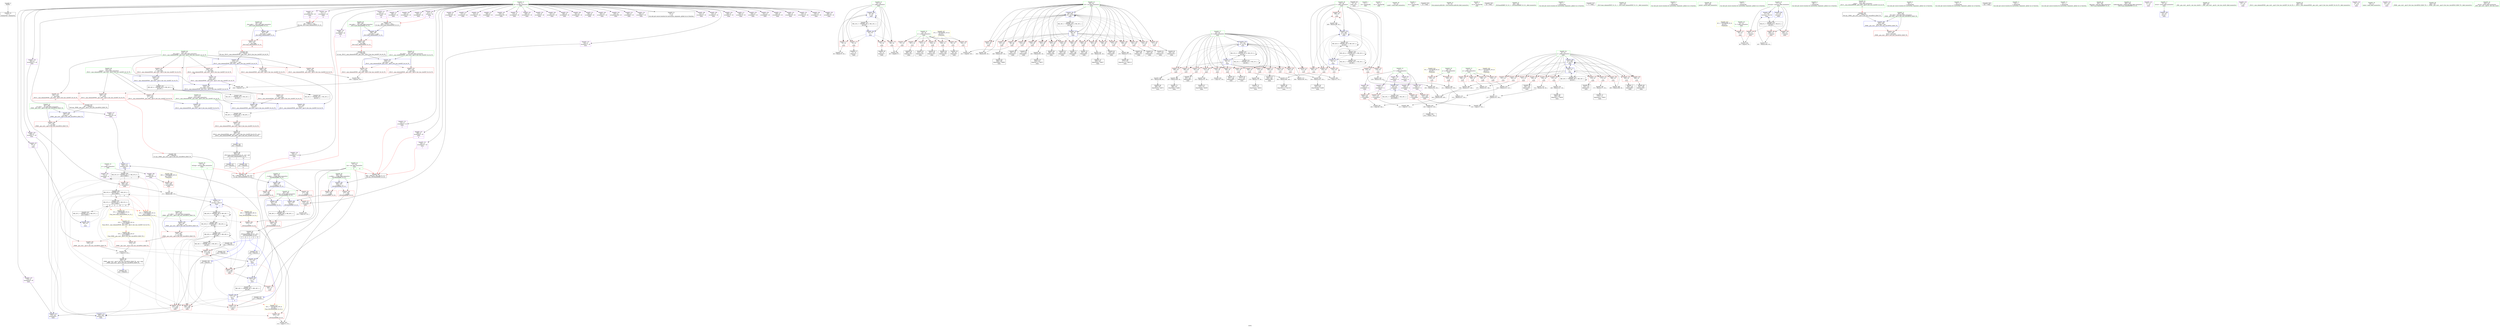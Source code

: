 digraph "SVFG" {
	label="SVFG";

	Node0x5624f4420280 [shape=record,color=grey,label="{NodeID: 0\nNullPtr}"];
	Node0x5624f4420280 -> Node0x5624f444d1e0[style=solid];
	Node0x5624f445b7c0 [shape=record,color=blue,label="{NodeID: 277\n284\<--274\narrayidx118\<--\nmain\n}"];
	Node0x5624f445b7c0 -> Node0x5624f44813f0[style=dashed];
	Node0x5624f444f600 [shape=record,color=red,label="{NodeID: 194\n275\<--39\n\<--i10\nmain\n}"];
	Node0x5624f444f600 -> Node0x5624f4460c00[style=solid];
	Node0x5624f444c8e0 [shape=record,color=purple,label="{NodeID: 111\n146\<--8\narrayidx35\<--dt\nmain\n}"];
	Node0x5624f444ab20 [shape=record,color=green,label="{NodeID: 28\n45\<--46\nl\<--l_field_insensitive\nmain\n}"];
	Node0x5624f444ab20 -> Node0x5624f4450b20[style=solid];
	Node0x5624f444ab20 -> Node0x5624f4450bf0[style=solid];
	Node0x5624f444ab20 -> Node0x5624f4450cc0[style=solid];
	Node0x5624f444ab20 -> Node0x5624f4450d90[style=solid];
	Node0x5624f444ab20 -> Node0x5624f4450e60[style=solid];
	Node0x5624f444ab20 -> Node0x5624f4450f30[style=solid];
	Node0x5624f444ab20 -> Node0x5624f445b620[style=solid];
	Node0x5624f444ab20 -> Node0x5624f445b890[style=solid];
	Node0x5624f4455940 [shape=record,color=grey,label="{NodeID: 388\n152 = Binary(151, 56, )\n}"];
	Node0x5624f4455940 -> Node0x5624f444dcd0[style=solid];
	Node0x5624f4450cc0 [shape=record,color=red,label="{NodeID: 222\n234\<--45\n\<--l\nmain\n}"];
	Node0x5624f4450cc0 -> Node0x5624f44557c0[style=solid];
	Node0x5624f4452770 [shape=record,color=purple,label="{NodeID: 139\n310\<--8\narrayidx134\<--dt\nmain\n}"];
	Node0x5624f444d3e0 [shape=record,color=black,label="{NodeID: 56\n22\<--50\nmain_ret\<--\nmain\n}"];
	Node0x5624f4477ef0 [shape=record,color=black,label="{NodeID: 416\nMR_24V_2 = PHI(MR_24V_3, MR_24V_1, )\npts\{46 \}\n}"];
	Node0x5624f4477ef0 -> Node0x5624f4477ef0[style=dashed];
	Node0x5624f4477ef0 -> Node0x5624f447f0f0[style=dashed];
	Node0x5624f445a1d0 [shape=record,color=red,label="{NodeID: 250\n431\<--416\n\<--__first.addr\n_ZSt13__max_elementIPiN9__gnu_cxx5__ops15_Iter_less_iterEET_S4_S4_T0_\n}"];
	Node0x5624f445a1d0 -> Node0x5624f445c590[style=solid];
	Node0x5624f4453e30 [shape=record,color=red,label="{NodeID: 167\n67\<--33\n\<--n\nmain\n}"];
	Node0x5624f4453e30 -> Node0x5624f4456240[style=solid];
	Node0x5624f444eaa0 [shape=record,color=black,label="{NodeID: 84\n255\<--254\nidxprom100\<--sub99\nmain\n}"];
	Node0x5624f4448ab0 [shape=record,color=green,label="{NodeID: 1\n12\<--1\n.str\<--dummyObj\nGlob }"];
	Node0x5624f445b890 [shape=record,color=blue,label="{NodeID: 278\n45\<--289\nl\<--inc121\nmain\n}"];
	Node0x5624f445b890 -> Node0x5624f4450b20[style=dashed];
	Node0x5624f445b890 -> Node0x5624f4450bf0[style=dashed];
	Node0x5624f445b890 -> Node0x5624f4450cc0[style=dashed];
	Node0x5624f445b890 -> Node0x5624f4450d90[style=dashed];
	Node0x5624f445b890 -> Node0x5624f4450e60[style=dashed];
	Node0x5624f445b890 -> Node0x5624f4450f30[style=dashed];
	Node0x5624f445b890 -> Node0x5624f445b890[style=dashed];
	Node0x5624f445b890 -> Node0x5624f44751f0[style=dashed];
	Node0x5624f444f6d0 [shape=record,color=red,label="{NodeID: 195\n303\<--39\n\<--i10\nmain\n}"];
	Node0x5624f444f6d0 -> Node0x5624f4455f40[style=solid];
	Node0x5624f444c9b0 [shape=record,color=purple,label="{NodeID: 112\n150\<--8\narrayidx38\<--dt\nmain\n}"];
	Node0x5624f444abf0 [shape=record,color=green,label="{NodeID: 29\n47\<--48\nref.tmp\<--ref.tmp_field_insensitive\nmain\n|{|<s1>7}}"];
	Node0x5624f444abf0 -> Node0x5624f445b6f0[style=solid];
	Node0x5624f444abf0:s1 -> Node0x5624f44a1610[style=solid,color=red];
	Node0x5624f4478a40 [shape=record,color=yellow,style=double,label="{NodeID: 472\n32V_1 = ENCHI(MR_32V_0)\npts\{110000 \}\nFun[_ZSt13__max_elementIPiN9__gnu_cxx5__ops15_Iter_less_iterEET_S4_S4_T0_]|{<s0>15}}"];
	Node0x5624f4478a40:s0 -> Node0x5624f44857d0[style=dashed,color=red];
	Node0x5624f4455ac0 [shape=record,color=grey,label="{NodeID: 389\n207 = Binary(206, 56, )\n}"];
	Node0x5624f4455ac0 -> Node0x5624f444e760[style=solid];
	Node0x5624f4450d90 [shape=record,color=red,label="{NodeID: 223\n253\<--45\n\<--l\nmain\n}"];
	Node0x5624f4450d90 -> Node0x5624f4462280[style=solid];
	Node0x5624f4452840 [shape=record,color=purple,label="{NodeID: 140\n311\<--8\narraydecay\<--dt\nmain\n|{<s0>8}}"];
	Node0x5624f4452840:s0 -> Node0x5624f44a0be0[style=solid,color=red];
	Node0x5624f444d4b0 [shape=record,color=black,label="{NodeID: 57\n71\<--70\nidxprom\<--\nmain\n}"];
	Node0x5624f4478c00 [shape=record,color=black,label="{NodeID: 417\nMR_26V_2 = PHI(MR_26V_3, MR_26V_1, )\npts\{48 \}\n}"];
	Node0x5624f4478c00 -> Node0x5624f4459670[style=dashed];
	Node0x5624f4478c00 -> Node0x5624f4459740[style=dashed];
	Node0x5624f4478c00 -> Node0x5624f4478c00[style=dashed];
	Node0x5624f4478c00 -> Node0x5624f447f5f0[style=dashed];
	Node0x5624f445a2a0 [shape=record,color=red,label="{NodeID: 251\n434\<--416\n\<--__first.addr\n_ZSt13__max_elementIPiN9__gnu_cxx5__ops15_Iter_less_iterEET_S4_S4_T0_\n}"];
	Node0x5624f445a2a0 -> Node0x5624f4453540[style=solid];
	Node0x5624f4453f00 [shape=record,color=red,label="{NodeID: 168\n83\<--33\n\<--n\nmain\n}"];
	Node0x5624f4453f00 -> Node0x5624f444d650[style=solid];
	Node0x5624f444eb70 [shape=record,color=black,label="{NodeID: 85\n258\<--257\nidxprom102\<--\nmain\n}"];
	Node0x5624f4448b40 [shape=record,color=green,label="{NodeID: 2\n14\<--1\n.str.1\<--dummyObj\nGlob }"];
	Node0x5624f44813f0 [shape=record,color=black,label="{NodeID: 445\nMR_32V_10 = PHI(MR_32V_12, MR_32V_9, )\npts\{110000 \}\n|{|<s5>7}}"];
	Node0x5624f44813f0 -> Node0x5624f4459400[style=dashed];
	Node0x5624f44813f0 -> Node0x5624f44595a0[style=dashed];
	Node0x5624f44813f0 -> Node0x5624f445b7c0[style=dashed];
	Node0x5624f44813f0 -> Node0x5624f447c3f0[style=dashed];
	Node0x5624f44813f0 -> Node0x5624f44813f0[style=dashed];
	Node0x5624f44813f0:s5 -> Node0x5624f4485420[style=dashed,color=red];
	Node0x5624f445b960 [shape=record,color=blue,label="{NodeID: 279\n43\<--294\nk\<--inc124\nmain\n}"];
	Node0x5624f445b960 -> Node0x5624f4450090[style=dashed];
	Node0x5624f445b960 -> Node0x5624f4450160[style=dashed];
	Node0x5624f445b960 -> Node0x5624f4450230[style=dashed];
	Node0x5624f445b960 -> Node0x5624f4450300[style=dashed];
	Node0x5624f445b960 -> Node0x5624f44503d0[style=dashed];
	Node0x5624f445b960 -> Node0x5624f44504a0[style=dashed];
	Node0x5624f445b960 -> Node0x5624f4450570[style=dashed];
	Node0x5624f445b960 -> Node0x5624f4450640[style=dashed];
	Node0x5624f445b960 -> Node0x5624f4450710[style=dashed];
	Node0x5624f445b960 -> Node0x5624f44507e0[style=dashed];
	Node0x5624f445b960 -> Node0x5624f44508b0[style=dashed];
	Node0x5624f445b960 -> Node0x5624f4450980[style=dashed];
	Node0x5624f445b960 -> Node0x5624f4450a50[style=dashed];
	Node0x5624f445b960 -> Node0x5624f445b960[style=dashed];
	Node0x5624f445b960 -> Node0x5624f447ebf0[style=dashed];
	Node0x5624f444f7a0 [shape=record,color=red,label="{NodeID: 196\n105\<--41\n\<--j\nmain\n}"];
	Node0x5624f444f7a0 -> Node0x5624f4461680[style=solid];
	Node0x5624f444ca80 [shape=record,color=purple,label="{NodeID: 113\n154\<--8\narrayidx41\<--dt\nmain\n|{<s0>5}}"];
	Node0x5624f444ca80:s0 -> Node0x5624f44a11c0[style=solid,color=red];
	Node0x5624f444acc0 [shape=record,color=green,label="{NodeID: 30\n53\<--54\nscanf\<--scanf_field_insensitive\n}"];
	Node0x5624f4478b20 [shape=record,color=yellow,style=double,label="{NodeID: 473\n16V_1 = ENCHI(MR_16V_0)\npts\{38 \}\nFun[_ZSt3maxIiERKT_S2_S2_]}"];
	Node0x5624f4478b20 -> Node0x5624f4459c20[style=dashed];
	Node0x5624f4455c40 [shape=record,color=grey,label="{NodeID: 390\n299 = Binary(298, 56, )\n}"];
	Node0x5624f4455c40 -> Node0x5624f445ba30[style=solid];
	Node0x5624f4450e60 [shape=record,color=red,label="{NodeID: 224\n281\<--45\n\<--l\nmain\n}"];
	Node0x5624f4450e60 -> Node0x5624f4461500[style=solid];
	Node0x5624f4452910 [shape=record,color=purple,label="{NodeID: 141\n314\<--8\narrayidx136\<--dt\nmain\n}"];
	Node0x5624f444d580 [shape=record,color=black,label="{NodeID: 58\n74\<--73\nidxprom5\<--\nmain\n}"];
	Node0x5624f4478cf0 [shape=record,color=black,label="{NodeID: 418\nMR_28V_2 = PHI(MR_28V_3, MR_28V_1, )\npts\{50000 \}\n}"];
	Node0x5624f4478cf0 -> Node0x5624f445afa0[style=dashed];
	Node0x5624f445a370 [shape=record,color=red,label="{NodeID: 252\n441\<--416\n\<--__first.addr\n_ZSt13__max_elementIPiN9__gnu_cxx5__ops15_Iter_less_iterEET_S4_S4_T0_\n|{<s0>15}}"];
	Node0x5624f445a370:s0 -> Node0x5624f44a1a70[style=solid,color=red];
	Node0x5624f4453fd0 [shape=record,color=red,label="{NodeID: 169\n100\<--33\n\<--n\nmain\n}"];
	Node0x5624f4453fd0 -> Node0x5624f44566c0[style=solid];
	Node0x5624f444ec40 [shape=record,color=black,label="{NodeID: 86\n261\<--260\nidxprom104\<--\nmain\n}"];
	Node0x5624f4448df0 [shape=record,color=green,label="{NodeID: 3\n16\<--1\n.str.2\<--dummyObj\nGlob }"];
	Node0x5624f449e050 [shape=record,color=black,label="{NodeID: 529\n52 = PHI()\n}"];
	Node0x5624f44818f0 [shape=record,color=black,label="{NodeID: 446\nMR_48V_3 = PHI(MR_48V_4, MR_48V_2, )\npts\{413 \}\n}"];
	Node0x5624f44818f0 -> Node0x5624f4459f60[style=dashed];
	Node0x5624f4460360 [shape=record,color=black,label="{NodeID: 363\n232 = PHI(91, 230, )\n}"];
	Node0x5624f445ba30 [shape=record,color=blue,label="{NodeID: 280\n41\<--299\nj\<--inc127\nmain\n}"];
	Node0x5624f445ba30 -> Node0x5624f444f7a0[style=dashed];
	Node0x5624f445ba30 -> Node0x5624f444f870[style=dashed];
	Node0x5624f445ba30 -> Node0x5624f444f940[style=dashed];
	Node0x5624f445ba30 -> Node0x5624f444fa10[style=dashed];
	Node0x5624f445ba30 -> Node0x5624f444fae0[style=dashed];
	Node0x5624f445ba30 -> Node0x5624f444fbb0[style=dashed];
	Node0x5624f445ba30 -> Node0x5624f444fc80[style=dashed];
	Node0x5624f445ba30 -> Node0x5624f444fd50[style=dashed];
	Node0x5624f445ba30 -> Node0x5624f444fe20[style=dashed];
	Node0x5624f445ba30 -> Node0x5624f444fef0[style=dashed];
	Node0x5624f445ba30 -> Node0x5624f444ffc0[style=dashed];
	Node0x5624f445ba30 -> Node0x5624f445b2e0[style=dashed];
	Node0x5624f445ba30 -> Node0x5624f445ba30[style=dashed];
	Node0x5624f445ba30 -> Node0x5624f44774f0[style=dashed];
	Node0x5624f444f870 [shape=record,color=red,label="{NodeID: 197\n123\<--41\n\<--j\nmain\n}"];
	Node0x5624f444f870 -> Node0x5624f444d8c0[style=solid];
	Node0x5624f444cb50 [shape=record,color=purple,label="{NodeID: 114\n157\<--8\narrayidx43\<--dt\nmain\n}"];
	Node0x5624f444adc0 [shape=record,color=green,label="{NodeID: 31\n92\<--93\nllvm.memset.p0i8.i64\<--llvm.memset.p0i8.i64_field_insensitive\n}"];
	Node0x5624f44850a0 [shape=record,color=yellow,style=double,label="{NodeID: 474\n26V_1 = ENCHI(MR_26V_0)\npts\{48 \}\nFun[_ZSt3maxIiERKT_S2_S2_]}"];
	Node0x5624f44850a0 -> Node0x5624f4459cf0[style=dashed];
	Node0x5624f4455dc0 [shape=record,color=grey,label="{NodeID: 391\n202 = Binary(201, 56, )\n}"];
	Node0x5624f4455dc0 -> Node0x5624f444e690[style=solid];
	Node0x5624f4450f30 [shape=record,color=red,label="{NodeID: 225\n288\<--45\n\<--l\nmain\n}"];
	Node0x5624f4450f30 -> Node0x5624f4461080[style=solid];
	Node0x5624f44529e0 [shape=record,color=purple,label="{NodeID: 142\n315\<--8\narrayidx137\<--dt\nmain\n}"];
	Node0x5624f444d650 [shape=record,color=black,label="{NodeID: 59\n84\<--83\nidxprom8\<--\nmain\n}"];
	Node0x5624f44791f0 [shape=record,color=black,label="{NodeID: 419\nMR_32V_2 = PHI(MR_32V_4, MR_32V_1, )\npts\{110000 \}\n}"];
	Node0x5624f44791f0 -> Node0x5624f445b070[style=dashed];
	Node0x5624f445a440 [shape=record,color=red,label="{NodeID: 253\n446\<--416\n\<--__first.addr\n_ZSt13__max_elementIPiN9__gnu_cxx5__ops15_Iter_less_iterEET_S4_S4_T0_\n}"];
	Node0x5624f445a440 -> Node0x5624f445c730[style=solid];
	Node0x5624f44540a0 [shape=record,color=red,label="{NodeID: 170\n307\<--33\n\<--n\nmain\n}"];
	Node0x5624f44540a0 -> Node0x5624f444f050[style=solid];
	Node0x5624f444ed10 [shape=record,color=black,label="{NodeID: 87\n264\<--263\nidxprom106\<--\nmain\n}"];
	Node0x5624f4448eb0 [shape=record,color=green,label="{NodeID: 4\n18\<--1\n.str.3\<--dummyObj\nGlob }"];
	Node0x5624f449fdc0 [shape=record,color=black,label="{NodeID: 530\n63 = PHI()\n}"];
	Node0x5624f4481df0 [shape=record,color=black,label="{NodeID: 447\nMR_50V_3 = PHI(MR_50V_5, MR_50V_2, )\npts\{417 \}\n}"];
	Node0x5624f4460900 [shape=record,color=grey,label="{NodeID: 364\n176 = Binary(175, 56, )\n}"];
	Node0x5624f4460900 -> Node0x5624f444e1b0[style=solid];
	Node0x5624f445bb00 [shape=record,color=blue,label="{NodeID: 281\n39\<--304\ni10\<--inc130\nmain\n}"];
	Node0x5624f445bb00 -> Node0x5624f44547f0[style=dashed];
	Node0x5624f445bb00 -> Node0x5624f44548c0[style=dashed];
	Node0x5624f445bb00 -> Node0x5624f4454990[style=dashed];
	Node0x5624f445bb00 -> Node0x5624f4454a60[style=dashed];
	Node0x5624f445bb00 -> Node0x5624f4454b30[style=dashed];
	Node0x5624f445bb00 -> Node0x5624f4454c00[style=dashed];
	Node0x5624f445bb00 -> Node0x5624f4454cd0[style=dashed];
	Node0x5624f445bb00 -> Node0x5624f4454da0[style=dashed];
	Node0x5624f445bb00 -> Node0x5624f4454e70[style=dashed];
	Node0x5624f445bb00 -> Node0x5624f4454f40[style=dashed];
	Node0x5624f445bb00 -> Node0x5624f4455010[style=dashed];
	Node0x5624f445bb00 -> Node0x5624f44550e0[style=dashed];
	Node0x5624f445bb00 -> Node0x5624f44551b0[style=dashed];
	Node0x5624f445bb00 -> Node0x5624f444f460[style=dashed];
	Node0x5624f445bb00 -> Node0x5624f444f530[style=dashed];
	Node0x5624f445bb00 -> Node0x5624f444f600[style=dashed];
	Node0x5624f445bb00 -> Node0x5624f444f6d0[style=dashed];
	Node0x5624f445bb00 -> Node0x5624f445bb00[style=dashed];
	Node0x5624f445bb00 -> Node0x5624f4476ff0[style=dashed];
	Node0x5624f444f940 [shape=record,color=red,label="{NodeID: 198\n134\<--41\n\<--j\nmain\n}"];
	Node0x5624f444f940 -> Node0x5624f4461800[style=solid];
	Node0x5624f444cc20 [shape=record,color=purple,label="{NodeID: 115\n160\<--8\narrayidx45\<--dt\nmain\n}"];
	Node0x5624f444aec0 [shape=record,color=green,label="{NodeID: 32\n165\<--166\n_ZSt3maxIiERKT_S2_S2_\<--_ZSt3maxIiERKT_S2_S2__field_insensitive\n}"];
	Node0x5624f4455f40 [shape=record,color=grey,label="{NodeID: 392\n304 = Binary(303, 56, )\n}"];
	Node0x5624f4455f40 -> Node0x5624f445bb00[style=solid];
	Node0x5624f4451000 [shape=record,color=red,label="{NodeID: 226\n111\<--110\n\<--arrayidx16\nmain\n}"];
	Node0x5624f4451000 -> Node0x5624f4456540[style=solid];
	Node0x5624f4452ab0 [shape=record,color=purple,label="{NodeID: 143\n316\<--8\narraydecay138\<--dt\nmain\n}"];
	Node0x5624f444d720 [shape=record,color=black,label="{NodeID: 60\n109\<--108\nidxprom15\<--\nmain\n}"];
	Node0x5624f445a510 [shape=record,color=red,label="{NodeID: 254\n425\<--418\n\<--__last.addr\n_ZSt13__max_elementIPiN9__gnu_cxx5__ops15_Iter_less_iterEET_S4_S4_T0_\n}"];
	Node0x5624f445a510 -> Node0x5624f44569c0[style=solid];
	Node0x5624f4454170 [shape=record,color=red,label="{NodeID: 171\n312\<--33\n\<--n\nmain\n}"];
	Node0x5624f4454170 -> Node0x5624f444f120[style=solid];
	Node0x5624f444ede0 [shape=record,color=black,label="{NodeID: 88\n268\<--267\nidxprom108\<--\nmain\n}"];
	Node0x5624f4448f70 [shape=record,color=green,label="{NodeID: 5\n50\<--1\n\<--dummyObj\nCan only get source location for instruction, argument, global var or function.}"];
	Node0x5624f449fe90 [shape=record,color=black,label="{NodeID: 531\n77 = PHI()\n}"];
	Node0x5624f44822f0 [shape=record,color=black,label="{NodeID: 448\nMR_54V_2 = PHI(MR_54V_4, MR_54V_1, )\npts\{421 \}\n}"];
	Node0x5624f4460a80 [shape=record,color=grey,label="{NodeID: 365\n172 = Binary(171, 56, )\n}"];
	Node0x5624f4460a80 -> Node0x5624f444e0e0[style=solid];
	Node0x5624f445bbd0 [shape=record,color=blue,label="{NodeID: 282\n37\<--322\nans\<--\nmain\n|{|<s2>11}}"];
	Node0x5624f445bbd0 -> Node0x5624f4459740[style=dashed];
	Node0x5624f445bbd0 -> Node0x5624f445bca0[style=dashed];
	Node0x5624f445bbd0:s2 -> Node0x5624f4478b20[style=dashed,color=red];
	Node0x5624f444fa10 [shape=record,color=red,label="{NodeID: 199\n147\<--41\n\<--j\nmain\n}"];
	Node0x5624f444fa10 -> Node0x5624f4461b00[style=solid];
	Node0x5624f44514c0 [shape=record,color=purple,label="{NodeID: 116\n163\<--8\narrayidx47\<--dt\nmain\n|{<s0>5}}"];
	Node0x5624f44514c0:s0 -> Node0x5624f44a1610[style=solid,color=red];
	Node0x5624f444afc0 [shape=record,color=green,label="{NodeID: 33\n319\<--320\n_ZSt11max_elementIPiET_S1_S1_\<--_ZSt11max_elementIPiET_S1_S1__field_insensitive\n}"];
	Node0x5624f44560c0 [shape=record,color=grey,label="{NodeID: 393\n477 = cmp(474, 476, )\n}"];
	Node0x5624f44560c0 -> Node0x5624f444be50[style=solid];
	Node0x5624f44510d0 [shape=record,color=red,label="{NodeID: 227\n129\<--128\n\<--arrayidx27\nmain\n}"];
	Node0x5624f44510d0 -> Node0x5624f4457140[style=solid];
	Node0x5624f4452b80 [shape=record,color=purple,label="{NodeID: 144\n317\<--8\nadd.ptr\<--dt\nmain\n|{<s0>8}}"];
	Node0x5624f4452b80:s0 -> Node0x5624f44a0e20[style=solid,color=red];
	Node0x5624f444d7f0 [shape=record,color=black,label="{NodeID: 61\n121\<--120\nidxprom22\<--\nmain\n}"];
	Node0x5624f4479bf0 [shape=record,color=black,label="{NodeID: 421\nMR_36V_3 = PHI(MR_36V_4, MR_36V_2, )\npts\{363 \}\n}"];
	Node0x5624f4479bf0 -> Node0x5624f4459810[style=dashed];
	Node0x5624f445a5e0 [shape=record,color=red,label="{NodeID: 255\n437\<--418\n\<--__last.addr\n_ZSt13__max_elementIPiN9__gnu_cxx5__ops15_Iter_less_iterEET_S4_S4_T0_\n}"];
	Node0x5624f445a5e0 -> Node0x5624f4456b40[style=solid];
	Node0x5624f4454240 [shape=record,color=red,label="{NodeID: 172\n324\<--33\n\<--n\nmain\n}"];
	Node0x5624f4454240 -> Node0x5624f444f1f0[style=solid];
	Node0x5624f444eeb0 [shape=record,color=black,label="{NodeID: 89\n277\<--276\nidxprom113\<--add112\nmain\n}"];
	Node0x5624f44497e0 [shape=record,color=green,label="{NodeID: 6\n56\<--1\n\<--dummyObj\nCan only get source location for instruction, argument, global var or function.}"];
	Node0x5624f449ff60 [shape=record,color=black,label="{NodeID: 532\n273 = PHI(359, )\n}"];
	Node0x5624f449ff60 -> Node0x5624f44595a0[style=solid];
	Node0x5624f4460c00 [shape=record,color=grey,label="{NodeID: 366\n276 = Binary(275, 56, )\n}"];
	Node0x5624f4460c00 -> Node0x5624f444eeb0[style=solid];
	Node0x5624f445bca0 [shape=record,color=blue,label="{NodeID: 283\n37\<--337\nans\<--\nmain\n}"];
	Node0x5624f445bca0 -> Node0x5624f4454720[style=dashed];
	Node0x5624f445bca0 -> Node0x5624f4476af0[style=dashed];
	Node0x5624f444fae0 [shape=record,color=red,label="{NodeID: 200\n158\<--41\n\<--j\nmain\n}"];
	Node0x5624f444fae0 -> Node0x5624f444de70[style=solid];
	Node0x5624f4451590 [shape=record,color=purple,label="{NodeID: 117\n170\<--8\narrayidx50\<--dt\nmain\n}"];
	Node0x5624f444b0c0 [shape=record,color=green,label="{NodeID: 34\n343\<--344\nprintf\<--printf_field_insensitive\n}"];
	Node0x5624f4456240 [shape=record,color=grey,label="{NodeID: 394\n68 = cmp(66, 67, )\n}"];
	Node0x5624f44511a0 [shape=record,color=red,label="{NodeID: 228\n141\<--140\n\<--arrayidx31\nmain\n}"];
	Node0x5624f44511a0 -> Node0x5624f4456840[style=solid];
	Node0x5624f4452c50 [shape=record,color=purple,label="{NodeID: 145\n326\<--8\narrayidx142\<--dt\nmain\n}"];
	Node0x5624f444d8c0 [shape=record,color=black,label="{NodeID: 62\n124\<--123\nidxprom24\<--\nmain\n}"];
	Node0x5624f447a0f0 [shape=record,color=black,label="{NodeID: 422\nMR_26V_9 = PHI(MR_26V_8, MR_26V_7, )\npts\{48 \}\n}"];
	Node0x5624f447a0f0 -> Node0x5624f445b6f0[style=dashed];
	Node0x5624f447a0f0 -> Node0x5624f44756f0[style=dashed];
	Node0x5624f447a0f0 -> Node0x5624f447a0f0[style=dashed];
	Node0x5624f445a6b0 [shape=record,color=red,label="{NodeID: 256\n440\<--420\n\<--__result\n_ZSt13__max_elementIPiN9__gnu_cxx5__ops15_Iter_less_iterEET_S4_S4_T0_\n|{<s0>15}}"];
	Node0x5624f445a6b0:s0 -> Node0x5624f44a1960[style=solid,color=red];
	Node0x5624f4454310 [shape=record,color=red,label="{NodeID: 173\n329\<--33\n\<--n\nmain\n}"];
	Node0x5624f4454310 -> Node0x5624f444f2c0[style=solid];
	Node0x5624f444ef80 [shape=record,color=black,label="{NodeID: 90\n283\<--282\nidxprom117\<--sub116\nmain\n}"];
	Node0x5624f4449870 [shape=record,color=green,label="{NodeID: 7\n87\<--1\n\<--dummyObj\nCan only get source location for instruction, argument, global var or function.}"];
	Node0x5624f44a0150 [shape=record,color=black,label="{NodeID: 533\n164 = PHI(359, )\n}"];
	Node0x5624f44a0150 -> Node0x5624f4451270[style=solid];
	Node0x5624f4460d80 [shape=record,color=grey,label="{NodeID: 367\n182 = Binary(181, 56, )\n}"];
	Node0x5624f4460d80 -> Node0x5624f444e280[style=solid];
	Node0x5624f445bd70 [shape=record,color=blue,label="{NodeID: 284\n27\<--347\ntestcase\<--inc154\nmain\n}"];
	Node0x5624f445bd70 -> Node0x5624f44760f0[style=dashed];
	Node0x5624f444fbb0 [shape=record,color=red,label="{NodeID: 201\n171\<--41\n\<--j\nmain\n}"];
	Node0x5624f444fbb0 -> Node0x5624f4460a80[style=solid];
	Node0x5624f4451660 [shape=record,color=purple,label="{NodeID: 118\n174\<--8\narrayidx53\<--dt\nmain\n}"];
	Node0x5624f444b1c0 [shape=record,color=green,label="{NodeID: 35\n362\<--363\nretval\<--retval_field_insensitive\n_ZSt3maxIiERKT_S2_S2_\n}"];
	Node0x5624f444b1c0 -> Node0x5624f4459810[style=solid];
	Node0x5624f444b1c0 -> Node0x5624f445bfe0[style=solid];
	Node0x5624f444b1c0 -> Node0x5624f445c0b0[style=solid];
	Node0x5624f4485420 [shape=record,color=yellow,style=double,label="{NodeID: 478\n32V_1 = ENCHI(MR_32V_0)\npts\{110000 \}\nFun[_ZSt3maxIiERKT_S2_S2_]}"];
	Node0x5624f4485420 -> Node0x5624f4459c20[style=dashed];
	Node0x5624f4485420 -> Node0x5624f4459cf0[style=dashed];
	Node0x5624f44563c0 [shape=record,color=grey,label="{NodeID: 395\n60 = cmp(58, 59, )\n}"];
	Node0x5624f4451270 [shape=record,color=red,label="{NodeID: 229\n167\<--164\n\<--call48\nmain\n}"];
	Node0x5624f4451270 -> Node0x5624f445b480[style=solid];
	Node0x5624f4452d20 [shape=record,color=purple,label="{NodeID: 146\n327\<--8\narrayidx143\<--dt\nmain\n}"];
	Node0x5624f444d990 [shape=record,color=black,label="{NodeID: 63\n127\<--126\nidxprom26\<--\nmain\n}"];
	Node0x5624f445a780 [shape=record,color=red,label="{NodeID: 257\n450\<--420\n\<--__result\n_ZSt13__max_elementIPiN9__gnu_cxx5__ops15_Iter_less_iterEET_S4_S4_T0_\n}"];
	Node0x5624f445a780 -> Node0x5624f445c800[style=solid];
	Node0x5624f44543e0 [shape=record,color=red,label="{NodeID: 174\n66\<--35\n\<--i\nmain\n}"];
	Node0x5624f44543e0 -> Node0x5624f4456240[style=solid];
	Node0x5624f444f050 [shape=record,color=black,label="{NodeID: 91\n308\<--307\nidxprom132\<--\nmain\n}"];
	Node0x5624f4449930 [shape=record,color=green,label="{NodeID: 8\n89\<--1\n\<--dummyObj\nCan only get source location for instruction, argument, global var or function.}"];
	Node0x5624f44a0250 [shape=record,color=black,label="{NodeID: 534\n335 = PHI(384, )\n|{<s0>11}}"];
	Node0x5624f44a0250:s0 -> Node0x5624f44a1610[style=solid,color=red];
	Node0x5624f44833f0 [shape=record,color=yellow,style=double,label="{NodeID: 451\n32V_1 = ENCHI(MR_32V_0)\npts\{110000 \}\nFun[_ZSt11max_elementIPiET_S1_S1_]|{<s0>14}}"];
	Node0x5624f44833f0:s0 -> Node0x5624f4478a40[style=dashed,color=red];
	Node0x5624f4460f00 [shape=record,color=grey,label="{NodeID: 368\n187 = Binary(186, 56, )\n}"];
	Node0x5624f4460f00 -> Node0x5624f444e350[style=solid];
	Node0x5624f445be40 [shape=record,color=blue,label="{NodeID: 285\n364\<--360\n__a.addr\<--__a\n_ZSt3maxIiERKT_S2_S2_\n}"];
	Node0x5624f445be40 -> Node0x5624f44598e0[style=dashed];
	Node0x5624f445be40 -> Node0x5624f44599b0[style=dashed];
	Node0x5624f444fc80 [shape=record,color=red,label="{NodeID: 202\n193\<--41\n\<--j\nmain\n}"];
	Node0x5624f444fc80 -> Node0x5624f444e4f0[style=solid];
	Node0x5624f4451730 [shape=record,color=purple,label="{NodeID: 119\n178\<--8\narrayidx56\<--dt\nmain\n}"];
	Node0x5624f4451730 -> Node0x5624f445b480[style=solid];
	Node0x5624f444b290 [shape=record,color=green,label="{NodeID: 36\n364\<--365\n__a.addr\<--__a.addr_field_insensitive\n_ZSt3maxIiERKT_S2_S2_\n}"];
	Node0x5624f444b290 -> Node0x5624f44598e0[style=solid];
	Node0x5624f444b290 -> Node0x5624f44599b0[style=solid];
	Node0x5624f444b290 -> Node0x5624f445be40[style=solid];
	Node0x5624f4456540 [shape=record,color=grey,label="{NodeID: 396\n112 = cmp(107, 111, )\n}"];
	Node0x5624f4451340 [shape=record,color=red,label="{NodeID: 230\n200\<--199\n\<--call70\nmain\n}"];
	Node0x5624f4451340 -> Node0x5624f445b550[style=solid];
	Node0x5624f4452df0 [shape=record,color=purple,label="{NodeID: 147\n328\<--8\narraydecay144\<--dt\nmain\n|{<s0>10}}"];
	Node0x5624f4452df0:s0 -> Node0x5624f44a0be0[style=solid,color=red];
	Node0x5624f444da60 [shape=record,color=black,label="{NodeID: 64\n139\<--138\nidxprom30\<--\nmain\n}"];
	Node0x5624f445a850 [shape=record,color=red,label="{NodeID: 258\n472\<--463\nthis1\<--this.addr\n_ZNK9__gnu_cxx5__ops15_Iter_less_iterclIPiS3_EEbT_T0_\n}"];
	Node0x5624f44544b0 [shape=record,color=red,label="{NodeID: 175\n70\<--35\n\<--i\nmain\n}"];
	Node0x5624f44544b0 -> Node0x5624f444d4b0[style=solid];
	Node0x5624f444f120 [shape=record,color=black,label="{NodeID: 92\n313\<--312\nidxprom135\<--\nmain\n}"];
	Node0x5624f4449a30 [shape=record,color=green,label="{NodeID: 9\n90\<--1\n\<--dummyObj\nCan only get source location for instruction, argument, global var or function.}"];
	Node0x5624f44a0390 [shape=record,color=black,label="{NodeID: 535\n336 = PHI(359, )\n}"];
	Node0x5624f44a0390 -> Node0x5624f4459740[style=solid];
	Node0x5624f4461080 [shape=record,color=grey,label="{NodeID: 369\n289 = Binary(288, 56, )\n}"];
	Node0x5624f4461080 -> Node0x5624f445b890[style=solid];
	Node0x5624f445bf10 [shape=record,color=blue,label="{NodeID: 286\n366\<--361\n__b.addr\<--__b\n_ZSt3maxIiERKT_S2_S2_\n}"];
	Node0x5624f445bf10 -> Node0x5624f4459a80[style=dashed];
	Node0x5624f445bf10 -> Node0x5624f4459b50[style=dashed];
	Node0x5624f444fd50 [shape=record,color=red,label="{NodeID: 203\n222\<--41\n\<--j\nmain\n}"];
	Node0x5624f444fd50 -> Node0x5624f4461e00[style=solid];
	Node0x5624f4451800 [shape=record,color=purple,label="{NodeID: 120\n184\<--8\narrayidx59\<--dt\nmain\n}"];
	Node0x5624f444b360 [shape=record,color=green,label="{NodeID: 37\n366\<--367\n__b.addr\<--__b.addr_field_insensitive\n_ZSt3maxIiERKT_S2_S2_\n}"];
	Node0x5624f444b360 -> Node0x5624f4459a80[style=solid];
	Node0x5624f444b360 -> Node0x5624f4459b50[style=solid];
	Node0x5624f444b360 -> Node0x5624f445bf10[style=solid];
	Node0x5624f44566c0 [shape=record,color=grey,label="{NodeID: 397\n101 = cmp(99, 100, )\n}"];
	Node0x5624f44592a0 [shape=record,color=red,label="{NodeID: 231\n229\<--228\n\<--arrayidx85\nmain\n}"];
	Node0x5624f44592a0 -> Node0x5624f4456e40[style=solid];
	Node0x5624f4452ec0 [shape=record,color=purple,label="{NodeID: 148\n331\<--8\narrayidx146\<--dt\nmain\n}"];
	Node0x5624f444db30 [shape=record,color=black,label="{NodeID: 65\n145\<--144\nidxprom34\<--\nmain\n}"];
	Node0x5624f447aff0 [shape=record,color=black,label="{NodeID: 425\nMR_54V_4 = PHI(MR_54V_6, MR_54V_3, )\npts\{421 \}\n}"];
	Node0x5624f447aff0 -> Node0x5624f445a6b0[style=dashed];
	Node0x5624f447aff0 -> Node0x5624f445a780[style=dashed];
	Node0x5624f447aff0 -> Node0x5624f445c730[style=dashed];
	Node0x5624f447aff0 -> Node0x5624f447aff0[style=dashed];
	Node0x5624f447aff0 -> Node0x5624f44822f0[style=dashed];
	Node0x5624f445a920 [shape=record,color=red,label="{NodeID: 259\n473\<--465\n\<--__it1.addr\n_ZNK9__gnu_cxx5__ops15_Iter_less_iterclIPiS3_EEbT_T0_\n}"];
	Node0x5624f445a920 -> Node0x5624f445aac0[style=solid];
	Node0x5624f4454580 [shape=record,color=red,label="{NodeID: 176\n73\<--35\n\<--i\nmain\n}"];
	Node0x5624f4454580 -> Node0x5624f444d580[style=solid];
	Node0x5624f444f1f0 [shape=record,color=black,label="{NodeID: 93\n325\<--324\nidxprom141\<--\nmain\n}"];
	Node0x5624f4449b30 [shape=record,color=green,label="{NodeID: 10\n91\<--1\n\<--dummyObj\nCan only get source location for instruction, argument, global var or function.}"];
	Node0x5624f44a04d0 [shape=record,color=black,label="{NodeID: 536\n342 = PHI()\n}"];
	Node0x5624f44835e0 [shape=record,color=yellow,style=double,label="{NodeID: 453\n4V_1 = ENCHI(MR_4V_0)\npts\{26 \}\nFun[main]}"];
	Node0x5624f44835e0 -> Node0x5624f4453610[style=dashed];
	Node0x5624f4461200 [shape=record,color=grey,label="{NodeID: 370\n80 = Binary(79, 56, )\n}"];
	Node0x5624f4461200 -> Node0x5624f445aed0[style=solid];
	Node0x5624f445bfe0 [shape=record,color=blue,label="{NodeID: 287\n362\<--376\nretval\<--\n_ZSt3maxIiERKT_S2_S2_\n}"];
	Node0x5624f445bfe0 -> Node0x5624f4479bf0[style=dashed];
	Node0x5624f444fe20 [shape=record,color=red,label="{NodeID: 204\n237\<--41\n\<--j\nmain\n}"];
	Node0x5624f444fe20 -> Node0x5624f4455640[style=solid];
	Node0x5624f44518d0 [shape=record,color=purple,label="{NodeID: 121\n185\<--8\narrayidx60\<--dt\nmain\n}"];
	Node0x5624f444b430 [shape=record,color=green,label="{NodeID: 38\n387\<--388\n__first.addr\<--__first.addr_field_insensitive\n_ZSt11max_elementIPiET_S1_S1_\n}"];
	Node0x5624f444b430 -> Node0x5624f4459dc0[style=solid];
	Node0x5624f444b430 -> Node0x5624f445c180[style=solid];
	Node0x5624f4456840 [shape=record,color=grey,label="{NodeID: 398\n142 = cmp(137, 141, )\n}"];
	Node0x5624f4459330 [shape=record,color=red,label="{NodeID: 232\n244\<--243\n\<--arrayidx92\nmain\n}"];
	Node0x5624f4459330 -> Node0x5624f4456cc0[style=solid];
	Node0x5624f4452f90 [shape=record,color=purple,label="{NodeID: 149\n332\<--8\narrayidx147\<--dt\nmain\n}"];
	Node0x5624f444dc00 [shape=record,color=black,label="{NodeID: 66\n149\<--148\nidxprom37\<--add36\nmain\n}"];
	Node0x5624f445a9f0 [shape=record,color=red,label="{NodeID: 260\n475\<--467\n\<--__it2.addr\n_ZNK9__gnu_cxx5__ops15_Iter_less_iterclIPiS3_EEbT_T0_\n}"];
	Node0x5624f445a9f0 -> Node0x5624f445ab90[style=solid];
	Node0x5624f4454650 [shape=record,color=red,label="{NodeID: 177\n79\<--35\n\<--i\nmain\n}"];
	Node0x5624f4454650 -> Node0x5624f4461200[style=solid];
	Node0x5624f444f2c0 [shape=record,color=black,label="{NodeID: 94\n330\<--329\nidxprom145\<--\nmain\n}"];
	Node0x5624f4449c30 [shape=record,color=green,label="{NodeID: 11\n118\<--1\n\<--dummyObj\nCan only get source location for instruction, argument, global var or function.}"];
	Node0x5624f44a05a0 [shape=record,color=black,label="{NodeID: 537\n318 = PHI(384, )\n|{<s0>9}}"];
	Node0x5624f44a05a0:s0 -> Node0x5624f44a1610[style=solid,color=red];
	Node0x5624f4461380 [shape=record,color=grey,label="{NodeID: 371\n294 = Binary(293, 56, )\n}"];
	Node0x5624f4461380 -> Node0x5624f445b960[style=solid];
	Node0x5624f445c0b0 [shape=record,color=blue,label="{NodeID: 288\n362\<--379\nretval\<--\n_ZSt3maxIiERKT_S2_S2_\n}"];
	Node0x5624f445c0b0 -> Node0x5624f4479bf0[style=dashed];
	Node0x5624f444fef0 [shape=record,color=red,label="{NodeID: 205\n260\<--41\n\<--j\nmain\n}"];
	Node0x5624f444fef0 -> Node0x5624f444ec40[style=solid];
	Node0x5624f44519a0 [shape=record,color=purple,label="{NodeID: 122\n189\<--8\narrayidx63\<--dt\nmain\n|{<s0>6}}"];
	Node0x5624f44519a0:s0 -> Node0x5624f44a11c0[style=solid,color=red];
	Node0x5624f444b500 [shape=record,color=green,label="{NodeID: 39\n389\<--390\n__last.addr\<--__last.addr_field_insensitive\n_ZSt11max_elementIPiET_S1_S1_\n}"];
	Node0x5624f444b500 -> Node0x5624f4459e90[style=solid];
	Node0x5624f444b500 -> Node0x5624f445c250[style=solid];
	Node0x5624f44857d0 [shape=record,color=yellow,style=double,label="{NodeID: 482\n32V_1 = ENCHI(MR_32V_0)\npts\{110000 \}\nFun[_ZNK9__gnu_cxx5__ops15_Iter_less_iterclIPiS3_EEbT_T0_]}"];
	Node0x5624f44857d0 -> Node0x5624f445aac0[style=dashed];
	Node0x5624f44857d0 -> Node0x5624f445ab90[style=dashed];
	Node0x5624f44569c0 [shape=record,color=grey,label="{NodeID: 399\n426 = cmp(424, 425, )\n}"];
	Node0x5624f4459400 [shape=record,color=red,label="{NodeID: 233\n266\<--265\n\<--arrayidx107\nmain\n}"];
	Node0x5624f4459400 -> Node0x5624f44554c0[style=solid];
	Node0x5624f4453060 [shape=record,color=purple,label="{NodeID: 150\n333\<--8\narraydecay148\<--dt\nmain\n}"];
	Node0x5624f444dcd0 [shape=record,color=black,label="{NodeID: 67\n153\<--152\nidxprom40\<--add39\nmain\n}"];
	Node0x5624f445aac0 [shape=record,color=red,label="{NodeID: 261\n474\<--473\n\<--\n_ZNK9__gnu_cxx5__ops15_Iter_less_iterclIPiS3_EEbT_T0_\n}"];
	Node0x5624f445aac0 -> Node0x5624f44560c0[style=solid];
	Node0x5624f4454720 [shape=record,color=red,label="{NodeID: 178\n340\<--37\n\<--ans\nmain\n}"];
	Node0x5624f444f390 [shape=record,color=black,label="{NodeID: 95\n359\<--382\n_ZSt3maxIiERKT_S2_S2__ret\<--\n_ZSt3maxIiERKT_S2_S2_\n|{<s0>5|<s1>6|<s2>7|<s3>9|<s4>11}}"];
	Node0x5624f444f390:s0 -> Node0x5624f44a0150[style=solid,color=blue];
	Node0x5624f444f390:s1 -> Node0x5624f44a0850[style=solid,color=blue];
	Node0x5624f444f390:s2 -> Node0x5624f449ff60[style=solid,color=blue];
	Node0x5624f444f390:s3 -> Node0x5624f44a0710[style=solid,color=blue];
	Node0x5624f444f390:s4 -> Node0x5624f44a0390[style=solid,color=blue];
	Node0x5624f4449d30 [shape=record,color=green,label="{NodeID: 12\n131\<--1\n\<--dummyObj\nCan only get source location for instruction, argument, global var or function.}"];
	Node0x5624f44a0710 [shape=record,color=black,label="{NodeID: 538\n321 = PHI(359, )\n}"];
	Node0x5624f44a0710 -> Node0x5624f4459670[style=solid];
	Node0x5624f44837a0 [shape=record,color=yellow,style=double,label="{NodeID: 455\n8V_1 = ENCHI(MR_8V_0)\npts\{30 \}\nFun[main]}"];
	Node0x5624f44837a0 -> Node0x5624f4453950[style=dashed];
	Node0x5624f44837a0 -> Node0x5624f4453a20[style=dashed];
	Node0x5624f4461500 [shape=record,color=grey,label="{NodeID: 372\n282 = Binary(280, 281, )\n}"];
	Node0x5624f4461500 -> Node0x5624f444ef80[style=solid];
	Node0x5624f445c180 [shape=record,color=blue,label="{NodeID: 289\n387\<--385\n__first.addr\<--__first\n_ZSt11max_elementIPiET_S1_S1_\n}"];
	Node0x5624f445c180 -> Node0x5624f4459dc0[style=dashed];
	Node0x5624f444ffc0 [shape=record,color=red,label="{NodeID: 206\n298\<--41\n\<--j\nmain\n}"];
	Node0x5624f444ffc0 -> Node0x5624f4455c40[style=solid];
	Node0x5624f4451a70 [shape=record,color=purple,label="{NodeID: 123\n192\<--8\narrayidx65\<--dt\nmain\n}"];
	Node0x5624f444b5d0 [shape=record,color=green,label="{NodeID: 40\n391\<--392\nagg.tmp\<--agg.tmp_field_insensitive\n_ZSt11max_elementIPiET_S1_S1_\n}"];
	Node0x5624f4456b40 [shape=record,color=grey,label="{NodeID: 400\n438 = cmp(435, 437, )\n}"];
	Node0x5624f44594d0 [shape=record,color=red,label="{NodeID: 234\n270\<--269\n\<--arrayidx109\nmain\n}"];
	Node0x5624f44594d0 -> Node0x5624f44554c0[style=solid];
	Node0x5624f4453130 [shape=record,color=purple,label="{NodeID: 151\n334\<--8\nadd.ptr149\<--dt\nmain\n|{<s0>10}}"];
	Node0x5624f4453130:s0 -> Node0x5624f44a0e20[style=solid,color=red];
	Node0x5624f444dda0 [shape=record,color=black,label="{NodeID: 68\n156\<--155\nidxprom42\<--\nmain\n}"];
	Node0x5624f445ab90 [shape=record,color=red,label="{NodeID: 262\n476\<--475\n\<--\n_ZNK9__gnu_cxx5__ops15_Iter_less_iterclIPiS3_EEbT_T0_\n}"];
	Node0x5624f445ab90 -> Node0x5624f44560c0[style=solid];
	Node0x5624f44547f0 [shape=record,color=red,label="{NodeID: 179\n99\<--39\n\<--i10\nmain\n}"];
	Node0x5624f44547f0 -> Node0x5624f44566c0[style=solid];
	Node0x5624f444bcb0 [shape=record,color=black,label="{NodeID: 96\n384\<--402\n_ZSt11max_elementIPiET_S1_S1__ret\<--call\n_ZSt11max_elementIPiET_S1_S1_\n|{<s0>8|<s1>10}}"];
	Node0x5624f444bcb0:s0 -> Node0x5624f44a05a0[style=solid,color=blue];
	Node0x5624f444bcb0:s1 -> Node0x5624f44a0250[style=solid,color=blue];
	Node0x5624f4449e30 [shape=record,color=green,label="{NodeID: 13\n4\<--5\nh\<--h_field_insensitive\nGlob }"];
	Node0x5624f4449e30 -> Node0x5624f444bf20[style=solid];
	Node0x5624f4449e30 -> Node0x5624f444bff0[style=solid];
	Node0x5624f4449e30 -> Node0x5624f444c0c0[style=solid];
	Node0x5624f4449e30 -> Node0x5624f444c190[style=solid];
	Node0x5624f4449e30 -> Node0x5624f444c260[style=solid];
	Node0x5624f4449e30 -> Node0x5624f444c330[style=solid];
	Node0x5624f44a0850 [shape=record,color=black,label="{NodeID: 539\n199 = PHI(359, )\n}"];
	Node0x5624f44a0850 -> Node0x5624f4451340[style=solid];
	Node0x5624f4483880 [shape=record,color=yellow,style=double,label="{NodeID: 456\n10V_1 = ENCHI(MR_10V_0)\npts\{32 \}\nFun[main]}"];
	Node0x5624f4483880 -> Node0x5624f4453af0[style=dashed];
	Node0x5624f4483880 -> Node0x5624f4453bc0[style=dashed];
	Node0x5624f4483880 -> Node0x5624f4453c90[style=dashed];
	Node0x5624f4483880 -> Node0x5624f4453d60[style=dashed];
	Node0x5624f4461680 [shape=record,color=grey,label="{NodeID: 373\n107 = Binary(105, 106, )\n}"];
	Node0x5624f4461680 -> Node0x5624f4456540[style=solid];
	Node0x5624f445c250 [shape=record,color=blue,label="{NodeID: 290\n389\<--386\n__last.addr\<--__last\n_ZSt11max_elementIPiET_S1_S1_\n}"];
	Node0x5624f445c250 -> Node0x5624f4459e90[style=dashed];
	Node0x5624f4450090 [shape=record,color=red,label="{NodeID: 207\n116\<--43\n\<--k\nmain\n}"];
	Node0x5624f4450090 -> Node0x5624f4466690[style=solid];
	Node0x5624f4451b40 [shape=record,color=purple,label="{NodeID: 124\n195\<--8\narrayidx67\<--dt\nmain\n}"];
	Node0x5624f444b6a0 [shape=record,color=green,label="{NodeID: 41\n393\<--394\nundef.agg.tmp\<--undef.agg.tmp_field_insensitive\n_ZSt11max_elementIPiET_S1_S1_\n}"];
	Node0x5624f4456cc0 [shape=record,color=grey,label="{NodeID: 401\n245 = cmp(240, 244, )\n}"];
	Node0x5624f44595a0 [shape=record,color=red,label="{NodeID: 235\n274\<--273\n\<--call111\nmain\n}"];
	Node0x5624f44595a0 -> Node0x5624f445b7c0[style=solid];
	Node0x5624f4453200 [shape=record,color=purple,label="{NodeID: 152\n51\<--12\n\<--.str\nmain\n}"];
	Node0x5624f444de70 [shape=record,color=black,label="{NodeID: 69\n159\<--158\nidxprom44\<--\nmain\n}"];
	Node0x5624f447c3f0 [shape=record,color=black,label="{NodeID: 429\nMR_32V_6 = PHI(MR_32V_7, MR_32V_5, )\npts\{110000 \}\n|{|<s7>5|<s8>6}}"];
	Node0x5624f447c3f0 -> Node0x5624f44510d0[style=dashed];
	Node0x5624f447c3f0 -> Node0x5624f4451270[style=dashed];
	Node0x5624f447c3f0 -> Node0x5624f4451340[style=dashed];
	Node0x5624f447c3f0 -> Node0x5624f445b480[style=dashed];
	Node0x5624f447c3f0 -> Node0x5624f445b550[style=dashed];
	Node0x5624f447c3f0 -> Node0x5624f447c3f0[style=dashed];
	Node0x5624f447c3f0 -> Node0x5624f447e1f0[style=dashed];
	Node0x5624f447c3f0:s7 -> Node0x5624f4485420[style=dashed,color=red];
	Node0x5624f447c3f0:s8 -> Node0x5624f4485420[style=dashed,color=red];
	Node0x5624f445ac60 [shape=record,color=blue,label="{NodeID: 263\n23\<--50\nretval\<--\nmain\n}"];
	Node0x5624f44548c0 [shape=record,color=red,label="{NodeID: 180\n108\<--39\n\<--i10\nmain\n}"];
	Node0x5624f44548c0 -> Node0x5624f444d720[style=solid];
	Node0x5624f444bd80 [shape=record,color=black,label="{NodeID: 97\n409\<--453\n_ZSt13__max_elementIPiN9__gnu_cxx5__ops15_Iter_less_iterEET_S4_S4_T0__ret\<--\n_ZSt13__max_elementIPiN9__gnu_cxx5__ops15_Iter_less_iterEET_S4_S4_T0_\n|{<s0>14}}"];
	Node0x5624f444bd80:s0 -> Node0x5624f44a0990[style=solid,color=blue];
	Node0x5624f4449f30 [shape=record,color=green,label="{NodeID: 14\n6\<--7\ng\<--g_field_insensitive\nGlob }"];
	Node0x5624f4449f30 -> Node0x5624f444c400[style=solid];
	Node0x5624f4449f30 -> Node0x5624f444c4d0[style=solid];
	Node0x5624f44a0990 [shape=record,color=black,label="{NodeID: 540\n402 = PHI(409, )\n}"];
	Node0x5624f44a0990 -> Node0x5624f444bcb0[style=solid];
	Node0x5624f4483960 [shape=record,color=yellow,style=double,label="{NodeID: 457\n12V_1 = ENCHI(MR_12V_0)\npts\{34 \}\nFun[main]}"];
	Node0x5624f4483960 -> Node0x5624f4453e30[style=dashed];
	Node0x5624f4483960 -> Node0x5624f4453f00[style=dashed];
	Node0x5624f4483960 -> Node0x5624f4453fd0[style=dashed];
	Node0x5624f4483960 -> Node0x5624f44540a0[style=dashed];
	Node0x5624f4483960 -> Node0x5624f4454170[style=dashed];
	Node0x5624f4483960 -> Node0x5624f4454240[style=dashed];
	Node0x5624f4483960 -> Node0x5624f4454310[style=dashed];
	Node0x5624f4461800 [shape=record,color=grey,label="{NodeID: 374\n135 = Binary(134, 56, )\n}"];
	Node0x5624f4461800 -> Node0x5624f4461980[style=solid];
	Node0x5624f445c320 [shape=record,color=blue,label="{NodeID: 291\n416\<--410\n__first.addr\<--__first\n_ZSt13__max_elementIPiN9__gnu_cxx5__ops15_Iter_less_iterEET_S4_S4_T0_\n}"];
	Node0x5624f445c320 -> Node0x5624f445a030[style=dashed];
	Node0x5624f445c320 -> Node0x5624f445a100[style=dashed];
	Node0x5624f445c320 -> Node0x5624f445a1d0[style=dashed];
	Node0x5624f445c320 -> Node0x5624f445a2a0[style=dashed];
	Node0x5624f445c320 -> Node0x5624f445c660[style=dashed];
	Node0x5624f445c320 -> Node0x5624f4481df0[style=dashed];
	Node0x5624f4450160 [shape=record,color=red,label="{NodeID: 208\n126\<--43\n\<--k\nmain\n}"];
	Node0x5624f4450160 -> Node0x5624f444d990[style=solid];
	Node0x5624f4451c10 [shape=record,color=purple,label="{NodeID: 125\n198\<--8\narrayidx69\<--dt\nmain\n|{<s0>6}}"];
	Node0x5624f4451c10:s0 -> Node0x5624f44a1610[style=solid,color=red];
	Node0x5624f444b770 [shape=record,color=green,label="{NodeID: 42\n400\<--401\n_ZN9__gnu_cxx5__ops16__iter_less_iterEv\<--_ZN9__gnu_cxx5__ops16__iter_less_iterEv_field_insensitive\n}"];
	Node0x5624f4456e40 [shape=record,color=grey,label="{NodeID: 402\n230 = cmp(225, 229, )\n}"];
	Node0x5624f4456e40 -> Node0x5624f4460360[style=solid];
	Node0x5624f4459670 [shape=record,color=red,label="{NodeID: 236\n322\<--321\n\<--call140\nmain\n}"];
	Node0x5624f4459670 -> Node0x5624f445bbd0[style=solid];
	Node0x5624f44532d0 [shape=record,color=purple,label="{NodeID: 153\n62\<--14\n\<--.str.1\nmain\n}"];
	Node0x5624f444df40 [shape=record,color=black,label="{NodeID: 70\n162\<--161\nidxprom46\<--\nmain\n}"];
	Node0x5624f445ad30 [shape=record,color=blue,label="{NodeID: 264\n27\<--56\ntestcase\<--\nmain\n}"];
	Node0x5624f445ad30 -> Node0x5624f44760f0[style=dashed];
	Node0x5624f4454990 [shape=record,color=red,label="{NodeID: 181\n120\<--39\n\<--i10\nmain\n}"];
	Node0x5624f4454990 -> Node0x5624f444d7f0[style=solid];
	Node0x5624f444be50 [shape=record,color=black,label="{NodeID: 98\n459\<--477\n_ZNK9__gnu_cxx5__ops15_Iter_less_iterclIPiS3_EEbT_T0__ret\<--cmp\n_ZNK9__gnu_cxx5__ops15_Iter_less_iterclIPiS3_EEbT_T0_\n|{<s0>15}}"];
	Node0x5624f444be50:s0 -> Node0x5624f44a0ad0[style=solid,color=blue];
	Node0x5624f444a030 [shape=record,color=green,label="{NodeID: 15\n8\<--11\ndt\<--dt_field_insensitive\nGlob }"];
	Node0x5624f444a030 -> Node0x5624f444d2e0[style=solid];
	Node0x5624f444a030 -> Node0x5624f444c5a0[style=solid];
	Node0x5624f444a030 -> Node0x5624f444c670[style=solid];
	Node0x5624f444a030 -> Node0x5624f444c740[style=solid];
	Node0x5624f444a030 -> Node0x5624f444c810[style=solid];
	Node0x5624f444a030 -> Node0x5624f444c8e0[style=solid];
	Node0x5624f444a030 -> Node0x5624f444c9b0[style=solid];
	Node0x5624f444a030 -> Node0x5624f444ca80[style=solid];
	Node0x5624f444a030 -> Node0x5624f444cb50[style=solid];
	Node0x5624f444a030 -> Node0x5624f444cc20[style=solid];
	Node0x5624f444a030 -> Node0x5624f44514c0[style=solid];
	Node0x5624f444a030 -> Node0x5624f4451590[style=solid];
	Node0x5624f444a030 -> Node0x5624f4451660[style=solid];
	Node0x5624f444a030 -> Node0x5624f4451730[style=solid];
	Node0x5624f444a030 -> Node0x5624f4451800[style=solid];
	Node0x5624f444a030 -> Node0x5624f44518d0[style=solid];
	Node0x5624f444a030 -> Node0x5624f44519a0[style=solid];
	Node0x5624f444a030 -> Node0x5624f4451a70[style=solid];
	Node0x5624f444a030 -> Node0x5624f4451b40[style=solid];
	Node0x5624f444a030 -> Node0x5624f4451c10[style=solid];
	Node0x5624f444a030 -> Node0x5624f4451ce0[style=solid];
	Node0x5624f444a030 -> Node0x5624f4451db0[style=solid];
	Node0x5624f444a030 -> Node0x5624f4451e80[style=solid];
	Node0x5624f444a030 -> Node0x5624f4451f50[style=solid];
	Node0x5624f444a030 -> Node0x5624f4452020[style=solid];
	Node0x5624f444a030 -> Node0x5624f44520f0[style=solid];
	Node0x5624f444a030 -> Node0x5624f44521c0[style=solid];
	Node0x5624f444a030 -> Node0x5624f4452290[style=solid];
	Node0x5624f444a030 -> Node0x5624f4452360[style=solid];
	Node0x5624f444a030 -> Node0x5624f4452430[style=solid];
	Node0x5624f444a030 -> Node0x5624f4452500[style=solid];
	Node0x5624f444a030 -> Node0x5624f44525d0[style=solid];
	Node0x5624f444a030 -> Node0x5624f44526a0[style=solid];
	Node0x5624f444a030 -> Node0x5624f4452770[style=solid];
	Node0x5624f444a030 -> Node0x5624f4452840[style=solid];
	Node0x5624f444a030 -> Node0x5624f4452910[style=solid];
	Node0x5624f444a030 -> Node0x5624f44529e0[style=solid];
	Node0x5624f444a030 -> Node0x5624f4452ab0[style=solid];
	Node0x5624f444a030 -> Node0x5624f4452b80[style=solid];
	Node0x5624f444a030 -> Node0x5624f4452c50[style=solid];
	Node0x5624f444a030 -> Node0x5624f4452d20[style=solid];
	Node0x5624f444a030 -> Node0x5624f4452df0[style=solid];
	Node0x5624f444a030 -> Node0x5624f4452ec0[style=solid];
	Node0x5624f444a030 -> Node0x5624f4452f90[style=solid];
	Node0x5624f444a030 -> Node0x5624f4453060[style=solid];
	Node0x5624f444a030 -> Node0x5624f4453130[style=solid];
	Node0x5624f44a0ad0 [shape=record,color=black,label="{NodeID: 541\n442 = PHI(459, )\n}"];
	Node0x5624f4461980 [shape=record,color=grey,label="{NodeID: 375\n137 = Binary(135, 136, )\n}"];
	Node0x5624f4461980 -> Node0x5624f4456840[style=solid];
	Node0x5624f445c3f0 [shape=record,color=blue,label="{NodeID: 292\n418\<--411\n__last.addr\<--__last\n_ZSt13__max_elementIPiN9__gnu_cxx5__ops15_Iter_less_iterEET_S4_S4_T0_\n}"];
	Node0x5624f445c3f0 -> Node0x5624f445a510[style=dashed];
	Node0x5624f445c3f0 -> Node0x5624f445a5e0[style=dashed];
	Node0x5624f4450230 [shape=record,color=red,label="{NodeID: 209\n151\<--43\n\<--k\nmain\n}"];
	Node0x5624f4450230 -> Node0x5624f4455940[style=solid];
	Node0x5624f4451ce0 [shape=record,color=purple,label="{NodeID: 126\n204\<--8\narrayidx73\<--dt\nmain\n}"];
	Node0x5624f444b870 [shape=record,color=green,label="{NodeID: 43\n403\<--404\n_ZSt13__max_elementIPiN9__gnu_cxx5__ops15_Iter_less_iterEET_S4_S4_T0_\<--_ZSt13__max_elementIPiN9__gnu_cxx5__ops15_Iter_less_iterEET_S4_S4_T0__field_insensitive\n}"];
	Node0x5624f4456fc0 [shape=record,color=grey,label="{NodeID: 403\n374 = cmp(371, 373, )\n}"];
	Node0x5624f4459740 [shape=record,color=red,label="{NodeID: 237\n337\<--336\n\<--call151\nmain\n}"];
	Node0x5624f4459740 -> Node0x5624f445bca0[style=solid];
	Node0x5624f44533a0 [shape=record,color=purple,label="{NodeID: 154\n76\<--16\n\<--.str.2\nmain\n}"];
	Node0x5624f444e010 [shape=record,color=black,label="{NodeID: 71\n169\<--168\nidxprom49\<--\nmain\n}"];
	Node0x5624f445ae00 [shape=record,color=blue,label="{NodeID: 265\n35\<--50\ni\<--\nmain\n}"];
	Node0x5624f445ae00 -> Node0x5624f44543e0[style=dashed];
	Node0x5624f445ae00 -> Node0x5624f44544b0[style=dashed];
	Node0x5624f445ae00 -> Node0x5624f4454580[style=dashed];
	Node0x5624f445ae00 -> Node0x5624f4454650[style=dashed];
	Node0x5624f445ae00 -> Node0x5624f445aed0[style=dashed];
	Node0x5624f445ae00 -> Node0x5624f44765f0[style=dashed];
	Node0x5624f4454a60 [shape=record,color=red,label="{NodeID: 182\n138\<--39\n\<--i10\nmain\n}"];
	Node0x5624f4454a60 -> Node0x5624f444da60[style=solid];
	Node0x5624f444bf20 [shape=record,color=purple,label="{NodeID: 99\n72\<--4\narrayidx\<--h\nmain\n}"];
	Node0x5624f444a130 [shape=record,color=green,label="{NodeID: 16\n20\<--21\nmain\<--main_field_insensitive\n}"];
	Node0x5624f44a0be0 [shape=record,color=black,label="{NodeID: 542\n385 = PHI(311, 328, )\n0th arg _ZSt11max_elementIPiET_S1_S1_ }"];
	Node0x5624f44a0be0 -> Node0x5624f445c180[style=solid];
	Node0x5624f4461b00 [shape=record,color=grey,label="{NodeID: 376\n148 = Binary(147, 56, )\n}"];
	Node0x5624f4461b00 -> Node0x5624f444dc00[style=solid];
	Node0x5624f445c4c0 [shape=record,color=blue,label="{NodeID: 293\n412\<--428\nretval\<--\n_ZSt13__max_elementIPiN9__gnu_cxx5__ops15_Iter_less_iterEET_S4_S4_T0_\n}"];
	Node0x5624f445c4c0 -> Node0x5624f44818f0[style=dashed];
	Node0x5624f4450300 [shape=record,color=red,label="{NodeID: 210\n161\<--43\n\<--k\nmain\n}"];
	Node0x5624f4450300 -> Node0x5624f444df40[style=solid];
	Node0x5624f4451db0 [shape=record,color=purple,label="{NodeID: 127\n205\<--8\narrayidx74\<--dt\nmain\n}"];
	Node0x5624f444b970 [shape=record,color=green,label="{NodeID: 44\n412\<--413\nretval\<--retval_field_insensitive\n_ZSt13__max_elementIPiN9__gnu_cxx5__ops15_Iter_less_iterEET_S4_S4_T0_\n}"];
	Node0x5624f444b970 -> Node0x5624f4459f60[style=solid];
	Node0x5624f444b970 -> Node0x5624f445c4c0[style=solid];
	Node0x5624f444b970 -> Node0x5624f445c800[style=solid];
	Node0x5624f4457140 [shape=record,color=grey,label="{NodeID: 404\n130 = cmp(129, 131, )\n}"];
	Node0x5624f4459810 [shape=record,color=red,label="{NodeID: 238\n382\<--362\n\<--retval\n_ZSt3maxIiERKT_S2_S2_\n}"];
	Node0x5624f4459810 -> Node0x5624f444f390[style=solid];
	Node0x5624f4453470 [shape=record,color=purple,label="{NodeID: 155\n341\<--18\n\<--.str.3\nmain\n}"];
	Node0x5624f444e0e0 [shape=record,color=black,label="{NodeID: 72\n173\<--172\nidxprom52\<--add51\nmain\n}"];
	Node0x5624f445aed0 [shape=record,color=blue,label="{NodeID: 266\n35\<--80\ni\<--inc\nmain\n}"];
	Node0x5624f445aed0 -> Node0x5624f44543e0[style=dashed];
	Node0x5624f445aed0 -> Node0x5624f44544b0[style=dashed];
	Node0x5624f445aed0 -> Node0x5624f4454580[style=dashed];
	Node0x5624f445aed0 -> Node0x5624f4454650[style=dashed];
	Node0x5624f445aed0 -> Node0x5624f445aed0[style=dashed];
	Node0x5624f445aed0 -> Node0x5624f44765f0[style=dashed];
	Node0x5624f4454b30 [shape=record,color=red,label="{NodeID: 183\n144\<--39\n\<--i10\nmain\n}"];
	Node0x5624f4454b30 -> Node0x5624f444db30[style=solid];
	Node0x5624f444bff0 [shape=record,color=purple,label="{NodeID: 100\n85\<--4\narrayidx9\<--h\nmain\n}"];
	Node0x5624f444bff0 -> Node0x5624f445afa0[style=solid];
	Node0x5624f444a230 [shape=record,color=green,label="{NodeID: 17\n23\<--24\nretval\<--retval_field_insensitive\nmain\n}"];
	Node0x5624f444a230 -> Node0x5624f445ac60[style=solid];
	Node0x5624f44a0e20 [shape=record,color=black,label="{NodeID: 543\n386 = PHI(317, 334, )\n1st arg _ZSt11max_elementIPiET_S1_S1_ }"];
	Node0x5624f44a0e20 -> Node0x5624f445c250[style=solid];
	Node0x5624f4461c80 [shape=record,color=grey,label="{NodeID: 377\n347 = Binary(346, 56, )\n}"];
	Node0x5624f4461c80 -> Node0x5624f445bd70[style=solid];
	Node0x5624f445c590 [shape=record,color=blue,label="{NodeID: 294\n420\<--431\n__result\<--\n_ZSt13__max_elementIPiN9__gnu_cxx5__ops15_Iter_less_iterEET_S4_S4_T0_\n}"];
	Node0x5624f445c590 -> Node0x5624f447aff0[style=dashed];
	Node0x5624f44503d0 [shape=record,color=red,label="{NodeID: 211\n175\<--43\n\<--k\nmain\n}"];
	Node0x5624f44503d0 -> Node0x5624f4460900[style=solid];
	Node0x5624f4451e80 [shape=record,color=purple,label="{NodeID: 128\n209\<--8\narrayidx77\<--dt\nmain\n}"];
	Node0x5624f4451e80 -> Node0x5624f445b550[style=solid];
	Node0x5624f444ba40 [shape=record,color=green,label="{NodeID: 45\n414\<--415\n__comp\<--__comp_field_insensitive\n_ZSt13__max_elementIPiN9__gnu_cxx5__ops15_Iter_less_iterEET_S4_S4_T0_\n|{<s0>15}}"];
	Node0x5624f444ba40:s0 -> Node0x5624f44a1850[style=solid,color=red];
	Node0x5624f4466690 [shape=record,color=grey,label="{NodeID: 405\n117 = cmp(116, 118, )\n}"];
	Node0x5624f44598e0 [shape=record,color=red,label="{NodeID: 239\n370\<--364\n\<--__a.addr\n_ZSt3maxIiERKT_S2_S2_\n}"];
	Node0x5624f44598e0 -> Node0x5624f4459c20[style=solid];
	Node0x5624f4453540 [shape=record,color=purple,label="{NodeID: 156\n435\<--434\nincdec.ptr\<--\n_ZSt13__max_elementIPiN9__gnu_cxx5__ops15_Iter_less_iterEET_S4_S4_T0_\n}"];
	Node0x5624f4453540 -> Node0x5624f445c660[style=solid];
	Node0x5624f4453540 -> Node0x5624f4456b40[style=solid];
	Node0x5624f444e1b0 [shape=record,color=black,label="{NodeID: 73\n177\<--176\nidxprom55\<--add54\nmain\n}"];
	Node0x5624f445afa0 [shape=record,color=blue,label="{NodeID: 267\n85\<--87\narrayidx9\<--\nmain\n}"];
	Node0x5624f445afa0 -> Node0x5624f4451000[style=dashed];
	Node0x5624f445afa0 -> Node0x5624f44511a0[style=dashed];
	Node0x5624f445afa0 -> Node0x5624f44592a0[style=dashed];
	Node0x5624f445afa0 -> Node0x5624f4459330[style=dashed];
	Node0x5624f445afa0 -> Node0x5624f4478cf0[style=dashed];
	Node0x5624f4454c00 [shape=record,color=red,label="{NodeID: 184\n155\<--39\n\<--i10\nmain\n}"];
	Node0x5624f4454c00 -> Node0x5624f444dda0[style=solid];
	Node0x5624f444c0c0 [shape=record,color=purple,label="{NodeID: 101\n110\<--4\narrayidx16\<--h\nmain\n}"];
	Node0x5624f444c0c0 -> Node0x5624f4451000[style=solid];
	Node0x5624f444a300 [shape=record,color=green,label="{NodeID: 18\n25\<--26\nT\<--T_field_insensitive\nmain\n}"];
	Node0x5624f444a300 -> Node0x5624f4453610[style=solid];
	Node0x5624f44a0fa0 [shape=record,color=black,label="{NodeID: 544\n410 = PHI(397, )\n0th arg _ZSt13__max_elementIPiN9__gnu_cxx5__ops15_Iter_less_iterEET_S4_S4_T0_ }"];
	Node0x5624f44a0fa0 -> Node0x5624f445c320[style=solid];
	Node0x5624f4461e00 [shape=record,color=grey,label="{NodeID: 378\n224 = Binary(222, 223, )\n}"];
	Node0x5624f4461e00 -> Node0x5624f4461f80[style=solid];
	Node0x5624f445c660 [shape=record,color=blue,label="{NodeID: 295\n416\<--435\n__first.addr\<--incdec.ptr\n_ZSt13__max_elementIPiN9__gnu_cxx5__ops15_Iter_less_iterEET_S4_S4_T0_\n}"];
	Node0x5624f445c660 -> Node0x5624f445a2a0[style=dashed];
	Node0x5624f445c660 -> Node0x5624f445a370[style=dashed];
	Node0x5624f445c660 -> Node0x5624f445a440[style=dashed];
	Node0x5624f445c660 -> Node0x5624f445c660[style=dashed];
	Node0x5624f445c660 -> Node0x5624f4481df0[style=dashed];
	Node0x5624f44504a0 [shape=record,color=red,label="{NodeID: 212\n186\<--43\n\<--k\nmain\n}"];
	Node0x5624f44504a0 -> Node0x5624f4460f00[style=solid];
	Node0x5624f4451f50 [shape=record,color=purple,label="{NodeID: 129\n250\<--8\narrayidx97\<--dt\nmain\n}"];
	Node0x5624f444bb10 [shape=record,color=green,label="{NodeID: 46\n416\<--417\n__first.addr\<--__first.addr_field_insensitive\n_ZSt13__max_elementIPiN9__gnu_cxx5__ops15_Iter_less_iterEET_S4_S4_T0_\n}"];
	Node0x5624f444bb10 -> Node0x5624f445a030[style=solid];
	Node0x5624f444bb10 -> Node0x5624f445a100[style=solid];
	Node0x5624f444bb10 -> Node0x5624f445a1d0[style=solid];
	Node0x5624f444bb10 -> Node0x5624f445a2a0[style=solid];
	Node0x5624f444bb10 -> Node0x5624f445a370[style=solid];
	Node0x5624f444bb10 -> Node0x5624f445a440[style=solid];
	Node0x5624f444bb10 -> Node0x5624f445c320[style=solid];
	Node0x5624f444bb10 -> Node0x5624f445c660[style=solid];
	Node0x5624f4466810 [shape=record,color=grey,label="{NodeID: 406\n216 = cmp(214, 215, )\n}"];
	Node0x5624f44599b0 [shape=record,color=red,label="{NodeID: 240\n379\<--364\n\<--__a.addr\n_ZSt3maxIiERKT_S2_S2_\n}"];
	Node0x5624f44599b0 -> Node0x5624f445c0b0[style=solid];
	Node0x5624f4453610 [shape=record,color=red,label="{NodeID: 157\n59\<--25\n\<--T\nmain\n}"];
	Node0x5624f4453610 -> Node0x5624f44563c0[style=solid];
	Node0x5624f444e280 [shape=record,color=black,label="{NodeID: 74\n183\<--182\nidxprom58\<--add57\nmain\n}"];
	Node0x5624f445b070 [shape=record,color=blue,label="{NodeID: 268\n94\<--50\n\<--\nmain\n}"];
	Node0x5624f445b070 -> Node0x5624f447e1f0[style=dashed];
	Node0x5624f4454cd0 [shape=record,color=red,label="{NodeID: 185\n168\<--39\n\<--i10\nmain\n}"];
	Node0x5624f4454cd0 -> Node0x5624f444e010[style=solid];
	Node0x5624f444c190 [shape=record,color=purple,label="{NodeID: 102\n140\<--4\narrayidx31\<--h\nmain\n}"];
	Node0x5624f444c190 -> Node0x5624f44511a0[style=solid];
	Node0x5624f444a3d0 [shape=record,color=green,label="{NodeID: 19\n27\<--28\ntestcase\<--testcase_field_insensitive\nmain\n}"];
	Node0x5624f444a3d0 -> Node0x5624f44536e0[style=solid];
	Node0x5624f444a3d0 -> Node0x5624f44537b0[style=solid];
	Node0x5624f444a3d0 -> Node0x5624f4453880[style=solid];
	Node0x5624f444a3d0 -> Node0x5624f445ad30[style=solid];
	Node0x5624f444a3d0 -> Node0x5624f445bd70[style=solid];
	Node0x5624f44a10b0 [shape=record,color=black,label="{NodeID: 545\n411 = PHI(398, )\n1st arg _ZSt13__max_elementIPiN9__gnu_cxx5__ops15_Iter_less_iterEET_S4_S4_T0_ }"];
	Node0x5624f44a10b0 -> Node0x5624f445c3f0[style=solid];
	Node0x5624f4461f80 [shape=record,color=grey,label="{NodeID: 379\n225 = Binary(221, 224, )\n}"];
	Node0x5624f4461f80 -> Node0x5624f4456e40[style=solid];
	Node0x5624f445c730 [shape=record,color=blue,label="{NodeID: 296\n420\<--446\n__result\<--\n_ZSt13__max_elementIPiN9__gnu_cxx5__ops15_Iter_less_iterEET_S4_S4_T0_\n}"];
	Node0x5624f445c730 -> Node0x5624f447aff0[style=dashed];
	Node0x5624f4450570 [shape=record,color=red,label="{NodeID: 213\n196\<--43\n\<--k\nmain\n}"];
	Node0x5624f4450570 -> Node0x5624f444e5c0[style=solid];
	Node0x5624f4452020 [shape=record,color=purple,label="{NodeID: 130\n251\<--8\narrayidx98\<--dt\nmain\n}"];
	Node0x5624f444bbe0 [shape=record,color=green,label="{NodeID: 47\n418\<--419\n__last.addr\<--__last.addr_field_insensitive\n_ZSt13__max_elementIPiN9__gnu_cxx5__ops15_Iter_less_iterEET_S4_S4_T0_\n}"];
	Node0x5624f444bbe0 -> Node0x5624f445a510[style=solid];
	Node0x5624f444bbe0 -> Node0x5624f445a5e0[style=solid];
	Node0x5624f444bbe0 -> Node0x5624f445c3f0[style=solid];
	Node0x5624f44751f0 [shape=record,color=black,label="{NodeID: 407\nMR_24V_6 = PHI(MR_24V_8, MR_24V_5, )\npts\{46 \}\n}"];
	Node0x5624f44751f0 -> Node0x5624f445b620[style=dashed];
	Node0x5624f44751f0 -> Node0x5624f44751f0[style=dashed];
	Node0x5624f44751f0 -> Node0x5624f447f0f0[style=dashed];
	Node0x5624f4459a80 [shape=record,color=red,label="{NodeID: 241\n372\<--366\n\<--__b.addr\n_ZSt3maxIiERKT_S2_S2_\n}"];
	Node0x5624f4459a80 -> Node0x5624f4459cf0[style=solid];
	Node0x5624f44536e0 [shape=record,color=red,label="{NodeID: 158\n58\<--27\n\<--testcase\nmain\n}"];
	Node0x5624f44536e0 -> Node0x5624f44563c0[style=solid];
	Node0x5624f444e350 [shape=record,color=black,label="{NodeID: 75\n188\<--187\nidxprom62\<--add61\nmain\n}"];
	Node0x5624f447e1f0 [shape=record,color=black,label="{NodeID: 435\nMR_32V_4 = PHI(MR_32V_5, MR_32V_3, )\npts\{110000 \}\n|{|<s5>8|<s6>9|<s7>10|<s8>11}}"];
	Node0x5624f447e1f0 -> Node0x5624f4459670[style=dashed];
	Node0x5624f447e1f0 -> Node0x5624f4459740[style=dashed];
	Node0x5624f447e1f0 -> Node0x5624f44791f0[style=dashed];
	Node0x5624f447e1f0 -> Node0x5624f447c3f0[style=dashed];
	Node0x5624f447e1f0 -> Node0x5624f447e1f0[style=dashed];
	Node0x5624f447e1f0:s5 -> Node0x5624f44833f0[style=dashed,color=red];
	Node0x5624f447e1f0:s6 -> Node0x5624f4485420[style=dashed,color=red];
	Node0x5624f447e1f0:s7 -> Node0x5624f44833f0[style=dashed,color=red];
	Node0x5624f447e1f0:s8 -> Node0x5624f4485420[style=dashed,color=red];
	Node0x5624f445b140 [shape=record,color=blue,label="{NodeID: 269\n37\<--50\nans\<--\nmain\n|{|<s5>9}}"];
	Node0x5624f445b140 -> Node0x5624f4451270[style=dashed];
	Node0x5624f445b140 -> Node0x5624f4451340[style=dashed];
	Node0x5624f445b140 -> Node0x5624f44595a0[style=dashed];
	Node0x5624f445b140 -> Node0x5624f4459670[style=dashed];
	Node0x5624f445b140 -> Node0x5624f445bbd0[style=dashed];
	Node0x5624f445b140:s5 -> Node0x5624f4478b20[style=dashed,color=red];
	Node0x5624f4454da0 [shape=record,color=red,label="{NodeID: 186\n181\<--39\n\<--i10\nmain\n}"];
	Node0x5624f4454da0 -> Node0x5624f4460d80[style=solid];
	Node0x5624f444c260 [shape=record,color=purple,label="{NodeID: 103\n228\<--4\narrayidx85\<--h\nmain\n}"];
	Node0x5624f444c260 -> Node0x5624f44592a0[style=solid];
	Node0x5624f444a4a0 [shape=record,color=green,label="{NodeID: 20\n29\<--30\np\<--p_field_insensitive\nmain\n}"];
	Node0x5624f444a4a0 -> Node0x5624f4453950[style=solid];
	Node0x5624f444a4a0 -> Node0x5624f4453a20[style=solid];
	Node0x5624f44a11c0 [shape=record,color=black,label="{NodeID: 546\n360 = PHI(154, 189, 256, 37, 37, )\n0th arg _ZSt3maxIiERKT_S2_S2_ }"];
	Node0x5624f44a11c0 -> Node0x5624f445be40[style=solid];
	Node0x5624f4462100 [shape=record,color=grey,label="{NodeID: 380\n248 = Binary(247, 56, )\n}"];
	Node0x5624f4462100 -> Node0x5624f444e9d0[style=solid];
	Node0x5624f445c800 [shape=record,color=blue,label="{NodeID: 297\n412\<--450\nretval\<--\n_ZSt13__max_elementIPiN9__gnu_cxx5__ops15_Iter_less_iterEET_S4_S4_T0_\n}"];
	Node0x5624f445c800 -> Node0x5624f44818f0[style=dashed];
	Node0x5624f4450640 [shape=record,color=red,label="{NodeID: 214\n206\<--43\n\<--k\nmain\n}"];
	Node0x5624f4450640 -> Node0x5624f4455ac0[style=solid];
	Node0x5624f44520f0 [shape=record,color=purple,label="{NodeID: 131\n256\<--8\narrayidx101\<--dt\nmain\n|{<s0>7}}"];
	Node0x5624f44520f0:s0 -> Node0x5624f44a11c0[style=solid,color=red];
	Node0x5624f444ccd0 [shape=record,color=green,label="{NodeID: 48\n420\<--421\n__result\<--__result_field_insensitive\n_ZSt13__max_elementIPiN9__gnu_cxx5__ops15_Iter_less_iterEET_S4_S4_T0_\n}"];
	Node0x5624f444ccd0 -> Node0x5624f445a6b0[style=solid];
	Node0x5624f444ccd0 -> Node0x5624f445a780[style=solid];
	Node0x5624f444ccd0 -> Node0x5624f445c590[style=solid];
	Node0x5624f444ccd0 -> Node0x5624f445c730[style=solid];
	Node0x5624f44756f0 [shape=record,color=black,label="{NodeID: 408\nMR_26V_6 = PHI(MR_26V_7, MR_26V_5, )\npts\{48 \}\n}"];
	Node0x5624f44756f0 -> Node0x5624f4451270[style=dashed];
	Node0x5624f44756f0 -> Node0x5624f4451340[style=dashed];
	Node0x5624f44756f0 -> Node0x5624f445b6f0[style=dashed];
	Node0x5624f44756f0 -> Node0x5624f44756f0[style=dashed];
	Node0x5624f44756f0 -> Node0x5624f447a0f0[style=dashed];
	Node0x5624f44756f0 -> Node0x5624f447f5f0[style=dashed];
	Node0x5624f4459b50 [shape=record,color=red,label="{NodeID: 242\n376\<--366\n\<--__b.addr\n_ZSt3maxIiERKT_S2_S2_\n}"];
	Node0x5624f4459b50 -> Node0x5624f445bfe0[style=solid];
	Node0x5624f44537b0 [shape=record,color=red,label="{NodeID: 159\n339\<--27\n\<--testcase\nmain\n}"];
	Node0x5624f444e420 [shape=record,color=black,label="{NodeID: 76\n191\<--190\nidxprom64\<--\nmain\n}"];
	Node0x5624f445b210 [shape=record,color=blue,label="{NodeID: 270\n39\<--50\ni10\<--\nmain\n}"];
	Node0x5624f445b210 -> Node0x5624f44547f0[style=dashed];
	Node0x5624f445b210 -> Node0x5624f44548c0[style=dashed];
	Node0x5624f445b210 -> Node0x5624f4454990[style=dashed];
	Node0x5624f445b210 -> Node0x5624f4454a60[style=dashed];
	Node0x5624f445b210 -> Node0x5624f4454b30[style=dashed];
	Node0x5624f445b210 -> Node0x5624f4454c00[style=dashed];
	Node0x5624f445b210 -> Node0x5624f4454cd0[style=dashed];
	Node0x5624f445b210 -> Node0x5624f4454da0[style=dashed];
	Node0x5624f445b210 -> Node0x5624f4454e70[style=dashed];
	Node0x5624f445b210 -> Node0x5624f4454f40[style=dashed];
	Node0x5624f445b210 -> Node0x5624f4455010[style=dashed];
	Node0x5624f445b210 -> Node0x5624f44550e0[style=dashed];
	Node0x5624f445b210 -> Node0x5624f44551b0[style=dashed];
	Node0x5624f445b210 -> Node0x5624f444f460[style=dashed];
	Node0x5624f445b210 -> Node0x5624f444f530[style=dashed];
	Node0x5624f445b210 -> Node0x5624f444f600[style=dashed];
	Node0x5624f445b210 -> Node0x5624f444f6d0[style=dashed];
	Node0x5624f445b210 -> Node0x5624f445bb00[style=dashed];
	Node0x5624f445b210 -> Node0x5624f4476ff0[style=dashed];
	Node0x5624f4454e70 [shape=record,color=red,label="{NodeID: 187\n190\<--39\n\<--i10\nmain\n}"];
	Node0x5624f4454e70 -> Node0x5624f444e420[style=solid];
	Node0x5624f444c330 [shape=record,color=purple,label="{NodeID: 104\n243\<--4\narrayidx92\<--h\nmain\n}"];
	Node0x5624f444c330 -> Node0x5624f4459330[style=solid];
	Node0x5624f444a570 [shape=record,color=green,label="{NodeID: 21\n31\<--32\nq\<--q_field_insensitive\nmain\n}"];
	Node0x5624f444a570 -> Node0x5624f4453af0[style=solid];
	Node0x5624f444a570 -> Node0x5624f4453bc0[style=solid];
	Node0x5624f444a570 -> Node0x5624f4453c90[style=solid];
	Node0x5624f444a570 -> Node0x5624f4453d60[style=solid];
	Node0x5624f44a1610 [shape=record,color=black,label="{NodeID: 547\n361 = PHI(163, 198, 47, 318, 335, )\n1st arg _ZSt3maxIiERKT_S2_S2_ }"];
	Node0x5624f44a1610 -> Node0x5624f445bf10[style=solid];
	Node0x5624f4462280 [shape=record,color=grey,label="{NodeID: 381\n254 = Binary(252, 253, )\n}"];
	Node0x5624f4462280 -> Node0x5624f444eaa0[style=solid];
	Node0x5624f445c8d0 [shape=record,color=blue,label="{NodeID: 298\n463\<--460\nthis.addr\<--this\n_ZNK9__gnu_cxx5__ops15_Iter_less_iterclIPiS3_EEbT_T0_\n}"];
	Node0x5624f445c8d0 -> Node0x5624f445a850[style=dashed];
	Node0x5624f4450710 [shape=record,color=red,label="{NodeID: 215\n215\<--43\n\<--k\nmain\n}"];
	Node0x5624f4450710 -> Node0x5624f4466810[style=solid];
	Node0x5624f44521c0 [shape=record,color=purple,label="{NodeID: 132\n259\<--8\narrayidx103\<--dt\nmain\n}"];
	Node0x5624f444cda0 [shape=record,color=green,label="{NodeID: 49\n443\<--444\n_ZNK9__gnu_cxx5__ops15_Iter_less_iterclIPiS3_EEbT_T0_\<--_ZNK9__gnu_cxx5__ops15_Iter_less_iterclIPiS3_EEbT_T0__field_insensitive\n}"];
	Node0x5624f4459c20 [shape=record,color=red,label="{NodeID: 243\n371\<--370\n\<--\n_ZSt3maxIiERKT_S2_S2_\n}"];
	Node0x5624f4459c20 -> Node0x5624f4456fc0[style=solid];
	Node0x5624f4453880 [shape=record,color=red,label="{NodeID: 160\n346\<--27\n\<--testcase\nmain\n}"];
	Node0x5624f4453880 -> Node0x5624f4461c80[style=solid];
	Node0x5624f444e4f0 [shape=record,color=black,label="{NodeID: 77\n194\<--193\nidxprom66\<--\nmain\n}"];
	Node0x5624f447ebf0 [shape=record,color=black,label="{NodeID: 437\nMR_22V_4 = PHI(MR_22V_6, MR_22V_3, )\npts\{44 \}\n}"];
	Node0x5624f447ebf0 -> Node0x5624f445b3b0[style=dashed];
	Node0x5624f447ebf0 -> Node0x5624f44779f0[style=dashed];
	Node0x5624f447ebf0 -> Node0x5624f447ebf0[style=dashed];
	Node0x5624f445b2e0 [shape=record,color=blue,label="{NodeID: 271\n41\<--50\nj\<--\nmain\n}"];
	Node0x5624f445b2e0 -> Node0x5624f444f7a0[style=dashed];
	Node0x5624f445b2e0 -> Node0x5624f444f870[style=dashed];
	Node0x5624f445b2e0 -> Node0x5624f444f940[style=dashed];
	Node0x5624f445b2e0 -> Node0x5624f444fa10[style=dashed];
	Node0x5624f445b2e0 -> Node0x5624f444fae0[style=dashed];
	Node0x5624f445b2e0 -> Node0x5624f444fbb0[style=dashed];
	Node0x5624f445b2e0 -> Node0x5624f444fc80[style=dashed];
	Node0x5624f445b2e0 -> Node0x5624f444fd50[style=dashed];
	Node0x5624f445b2e0 -> Node0x5624f444fe20[style=dashed];
	Node0x5624f445b2e0 -> Node0x5624f444fef0[style=dashed];
	Node0x5624f445b2e0 -> Node0x5624f444ffc0[style=dashed];
	Node0x5624f445b2e0 -> Node0x5624f445b2e0[style=dashed];
	Node0x5624f445b2e0 -> Node0x5624f445ba30[style=dashed];
	Node0x5624f445b2e0 -> Node0x5624f44774f0[style=dashed];
	Node0x5624f4454f40 [shape=record,color=red,label="{NodeID: 188\n201\<--39\n\<--i10\nmain\n}"];
	Node0x5624f4454f40 -> Node0x5624f4455dc0[style=solid];
	Node0x5624f444c400 [shape=record,color=purple,label="{NodeID: 105\n75\<--6\narrayidx6\<--g\nmain\n}"];
	Node0x5624f444a640 [shape=record,color=green,label="{NodeID: 22\n33\<--34\nn\<--n_field_insensitive\nmain\n}"];
	Node0x5624f444a640 -> Node0x5624f4453e30[style=solid];
	Node0x5624f444a640 -> Node0x5624f4453f00[style=solid];
	Node0x5624f444a640 -> Node0x5624f4453fd0[style=solid];
	Node0x5624f444a640 -> Node0x5624f44540a0[style=solid];
	Node0x5624f444a640 -> Node0x5624f4454170[style=solid];
	Node0x5624f444a640 -> Node0x5624f4454240[style=solid];
	Node0x5624f444a640 -> Node0x5624f4454310[style=solid];
	Node0x5624f44a1850 [shape=record,color=black,label="{NodeID: 548\n460 = PHI(414, )\n0th arg _ZNK9__gnu_cxx5__ops15_Iter_less_iterclIPiS3_EEbT_T0_ }"];
	Node0x5624f44a1850 -> Node0x5624f445c8d0[style=solid];
	Node0x5624f4462400 [shape=record,color=grey,label="{NodeID: 382\n219 = Binary(218, 56, )\n}"];
	Node0x5624f4462400 -> Node0x5624f4462580[style=solid];
	Node0x5624f445c9a0 [shape=record,color=blue,label="{NodeID: 299\n465\<--461\n__it1.addr\<--__it1\n_ZNK9__gnu_cxx5__ops15_Iter_less_iterclIPiS3_EEbT_T0_\n}"];
	Node0x5624f445c9a0 -> Node0x5624f445a920[style=dashed];
	Node0x5624f44507e0 [shape=record,color=red,label="{NodeID: 216\n252\<--43\n\<--k\nmain\n}"];
	Node0x5624f44507e0 -> Node0x5624f4462280[style=solid];
	Node0x5624f4452290 [shape=record,color=purple,label="{NodeID: 133\n262\<--8\narrayidx105\<--dt\nmain\n}"];
	Node0x5624f444cea0 [shape=record,color=green,label="{NodeID: 50\n456\<--457\nretval\<--retval_field_insensitive\n_ZN9__gnu_cxx5__ops16__iter_less_iterEv\n}"];
	Node0x5624f44760f0 [shape=record,color=black,label="{NodeID: 410\nMR_6V_3 = PHI(MR_6V_4, MR_6V_2, )\npts\{28 \}\n}"];
	Node0x5624f44760f0 -> Node0x5624f44536e0[style=dashed];
	Node0x5624f44760f0 -> Node0x5624f44537b0[style=dashed];
	Node0x5624f44760f0 -> Node0x5624f4453880[style=dashed];
	Node0x5624f44760f0 -> Node0x5624f445bd70[style=dashed];
	Node0x5624f4459cf0 [shape=record,color=red,label="{NodeID: 244\n373\<--372\n\<--\n_ZSt3maxIiERKT_S2_S2_\n}"];
	Node0x5624f4459cf0 -> Node0x5624f4456fc0[style=solid];
	Node0x5624f4453950 [shape=record,color=red,label="{NodeID: 161\n220\<--29\n\<--p\nmain\n}"];
	Node0x5624f4453950 -> Node0x5624f4462580[style=solid];
	Node0x5624f444e5c0 [shape=record,color=black,label="{NodeID: 78\n197\<--196\nidxprom68\<--\nmain\n}"];
	Node0x5624f447f0f0 [shape=record,color=black,label="{NodeID: 438\nMR_24V_4 = PHI(MR_24V_5, MR_24V_3, )\npts\{46 \}\n}"];
	Node0x5624f447f0f0 -> Node0x5624f445b620[style=dashed];
	Node0x5624f447f0f0 -> Node0x5624f44751f0[style=dashed];
	Node0x5624f447f0f0 -> Node0x5624f4477ef0[style=dashed];
	Node0x5624f447f0f0 -> Node0x5624f447f0f0[style=dashed];
	Node0x5624f445b3b0 [shape=record,color=blue,label="{NodeID: 272\n43\<--50\nk\<--\nmain\n}"];
	Node0x5624f445b3b0 -> Node0x5624f4450090[style=dashed];
	Node0x5624f445b3b0 -> Node0x5624f4450160[style=dashed];
	Node0x5624f445b3b0 -> Node0x5624f4450230[style=dashed];
	Node0x5624f445b3b0 -> Node0x5624f4450300[style=dashed];
	Node0x5624f445b3b0 -> Node0x5624f44503d0[style=dashed];
	Node0x5624f445b3b0 -> Node0x5624f44504a0[style=dashed];
	Node0x5624f445b3b0 -> Node0x5624f4450570[style=dashed];
	Node0x5624f445b3b0 -> Node0x5624f4450640[style=dashed];
	Node0x5624f445b3b0 -> Node0x5624f4450710[style=dashed];
	Node0x5624f445b3b0 -> Node0x5624f44507e0[style=dashed];
	Node0x5624f445b3b0 -> Node0x5624f44508b0[style=dashed];
	Node0x5624f445b3b0 -> Node0x5624f4450980[style=dashed];
	Node0x5624f445b3b0 -> Node0x5624f4450a50[style=dashed];
	Node0x5624f445b3b0 -> Node0x5624f445b960[style=dashed];
	Node0x5624f445b3b0 -> Node0x5624f447ebf0[style=dashed];
	Node0x5624f4455010 [shape=record,color=red,label="{NodeID: 189\n226\<--39\n\<--i10\nmain\n}"];
	Node0x5624f4455010 -> Node0x5624f444e830[style=solid];
	Node0x5624f444c4d0 [shape=record,color=purple,label="{NodeID: 106\n269\<--6\narrayidx109\<--g\nmain\n}"];
	Node0x5624f444c4d0 -> Node0x5624f44594d0[style=solid];
	Node0x5624f444a710 [shape=record,color=green,label="{NodeID: 23\n35\<--36\ni\<--i_field_insensitive\nmain\n}"];
	Node0x5624f444a710 -> Node0x5624f44543e0[style=solid];
	Node0x5624f444a710 -> Node0x5624f44544b0[style=solid];
	Node0x5624f444a710 -> Node0x5624f4454580[style=solid];
	Node0x5624f444a710 -> Node0x5624f4454650[style=solid];
	Node0x5624f444a710 -> Node0x5624f445ae00[style=solid];
	Node0x5624f444a710 -> Node0x5624f445aed0[style=solid];
	Node0x5624f44a1960 [shape=record,color=black,label="{NodeID: 549\n461 = PHI(440, )\n1st arg _ZNK9__gnu_cxx5__ops15_Iter_less_iterclIPiS3_EEbT_T0_ }"];
	Node0x5624f44a1960 -> Node0x5624f445c9a0[style=solid];
	Node0x5624f44784d0 [shape=record,color=yellow,style=double,label="{NodeID: 466\n30V_1 = ENCHI(MR_30V_0)\npts\{70000 \}\nFun[main]}"];
	Node0x5624f44784d0 -> Node0x5624f44594d0[style=dashed];
	Node0x5624f4462580 [shape=record,color=grey,label="{NodeID: 383\n221 = Binary(219, 220, )\n}"];
	Node0x5624f4462580 -> Node0x5624f4461f80[style=solid];
	Node0x5624f445ca70 [shape=record,color=blue,label="{NodeID: 300\n467\<--462\n__it2.addr\<--__it2\n_ZNK9__gnu_cxx5__ops15_Iter_less_iterclIPiS3_EEbT_T0_\n}"];
	Node0x5624f445ca70 -> Node0x5624f445a9f0[style=dashed];
	Node0x5624f44508b0 [shape=record,color=red,label="{NodeID: 217\n263\<--43\n\<--k\nmain\n}"];
	Node0x5624f44508b0 -> Node0x5624f444ed10[style=solid];
	Node0x5624f4452360 [shape=record,color=purple,label="{NodeID: 134\n265\<--8\narrayidx107\<--dt\nmain\n}"];
	Node0x5624f4452360 -> Node0x5624f4459400[style=solid];
	Node0x5624f444cf70 [shape=record,color=green,label="{NodeID: 51\n463\<--464\nthis.addr\<--this.addr_field_insensitive\n_ZNK9__gnu_cxx5__ops15_Iter_less_iterclIPiS3_EEbT_T0_\n}"];
	Node0x5624f444cf70 -> Node0x5624f445a850[style=solid];
	Node0x5624f444cf70 -> Node0x5624f445c8d0[style=solid];
	Node0x5624f44765f0 [shape=record,color=black,label="{NodeID: 411\nMR_14V_2 = PHI(MR_14V_4, MR_14V_1, )\npts\{36 \}\n}"];
	Node0x5624f44765f0 -> Node0x5624f445ae00[style=dashed];
	Node0x5624f4459dc0 [shape=record,color=red,label="{NodeID: 245\n397\<--387\n\<--__first.addr\n_ZSt11max_elementIPiET_S1_S1_\n|{<s0>14}}"];
	Node0x5624f4459dc0:s0 -> Node0x5624f44a0fa0[style=solid,color=red];
	Node0x5624f4453a20 [shape=record,color=red,label="{NodeID: 162\n235\<--29\n\<--p\nmain\n}"];
	Node0x5624f4453a20 -> Node0x5624f44557c0[style=solid];
	Node0x5624f444e690 [shape=record,color=black,label="{NodeID: 79\n203\<--202\nidxprom72\<--add71\nmain\n}"];
	Node0x5624f447f5f0 [shape=record,color=black,label="{NodeID: 439\nMR_26V_4 = PHI(MR_26V_5, MR_26V_3, )\npts\{48 \}\n}"];
	Node0x5624f447f5f0 -> Node0x5624f4451270[style=dashed];
	Node0x5624f447f5f0 -> Node0x5624f4451340[style=dashed];
	Node0x5624f447f5f0 -> Node0x5624f4459670[style=dashed];
	Node0x5624f447f5f0 -> Node0x5624f4459740[style=dashed];
	Node0x5624f447f5f0 -> Node0x5624f445b6f0[style=dashed];
	Node0x5624f447f5f0 -> Node0x5624f44756f0[style=dashed];
	Node0x5624f447f5f0 -> Node0x5624f4478c00[style=dashed];
	Node0x5624f447f5f0 -> Node0x5624f447a0f0[style=dashed];
	Node0x5624f447f5f0 -> Node0x5624f447f5f0[style=dashed];
	Node0x5624f445b480 [shape=record,color=blue,label="{NodeID: 273\n178\<--167\narrayidx56\<--\nmain\n}"];
	Node0x5624f445b480 -> Node0x5624f44813f0[style=dashed];
	Node0x5624f44550e0 [shape=record,color=red,label="{NodeID: 190\n241\<--39\n\<--i10\nmain\n}"];
	Node0x5624f44550e0 -> Node0x5624f444e900[style=solid];
	Node0x5624f444c5a0 [shape=record,color=purple,label="{NodeID: 107\n94\<--8\n\<--dt\nmain\n}"];
	Node0x5624f444c5a0 -> Node0x5624f445b070[style=solid];
	Node0x5624f444a7e0 [shape=record,color=green,label="{NodeID: 24\n37\<--38\nans\<--ans_field_insensitive\nmain\n|{|<s4>9|<s5>11}}"];
	Node0x5624f444a7e0 -> Node0x5624f4454720[style=solid];
	Node0x5624f444a7e0 -> Node0x5624f445b140[style=solid];
	Node0x5624f444a7e0 -> Node0x5624f445bbd0[style=solid];
	Node0x5624f444a7e0 -> Node0x5624f445bca0[style=solid];
	Node0x5624f444a7e0:s4 -> Node0x5624f44a11c0[style=solid,color=red];
	Node0x5624f444a7e0:s5 -> Node0x5624f44a11c0[style=solid,color=red];
	Node0x5624f44a1a70 [shape=record,color=black,label="{NodeID: 550\n462 = PHI(441, )\n2nd arg _ZNK9__gnu_cxx5__ops15_Iter_less_iterclIPiS3_EEbT_T0_ }"];
	Node0x5624f44a1a70 -> Node0x5624f445ca70[style=solid];
	Node0x5624f4455340 [shape=record,color=grey,label="{NodeID: 384\n240 = Binary(236, 239, )\n}"];
	Node0x5624f4455340 -> Node0x5624f4456cc0[style=solid];
	Node0x5624f4450980 [shape=record,color=red,label="{NodeID: 218\n280\<--43\n\<--k\nmain\n}"];
	Node0x5624f4450980 -> Node0x5624f4461500[style=solid];
	Node0x5624f4452430 [shape=record,color=purple,label="{NodeID: 135\n278\<--8\narrayidx114\<--dt\nmain\n}"];
	Node0x5624f444d040 [shape=record,color=green,label="{NodeID: 52\n465\<--466\n__it1.addr\<--__it1.addr_field_insensitive\n_ZNK9__gnu_cxx5__ops15_Iter_less_iterclIPiS3_EEbT_T0_\n}"];
	Node0x5624f444d040 -> Node0x5624f445a920[style=solid];
	Node0x5624f444d040 -> Node0x5624f445c9a0[style=solid];
	Node0x5624f4476af0 [shape=record,color=black,label="{NodeID: 412\nMR_16V_2 = PHI(MR_16V_5, MR_16V_1, )\npts\{38 \}\n}"];
	Node0x5624f4476af0 -> Node0x5624f445b140[style=dashed];
	Node0x5624f4459e90 [shape=record,color=red,label="{NodeID: 246\n398\<--389\n\<--__last.addr\n_ZSt11max_elementIPiET_S1_S1_\n|{<s0>14}}"];
	Node0x5624f4459e90:s0 -> Node0x5624f44a10b0[style=solid,color=red];
	Node0x5624f4453af0 [shape=record,color=red,label="{NodeID: 163\n106\<--31\n\<--q\nmain\n}"];
	Node0x5624f4453af0 -> Node0x5624f4461680[style=solid];
	Node0x5624f444e760 [shape=record,color=black,label="{NodeID: 80\n208\<--207\nidxprom76\<--add75\nmain\n}"];
	Node0x5624f445b550 [shape=record,color=blue,label="{NodeID: 274\n209\<--200\narrayidx77\<--\nmain\n}"];
	Node0x5624f445b550 -> Node0x5624f44813f0[style=dashed];
	Node0x5624f44551b0 [shape=record,color=red,label="{NodeID: 191\n247\<--39\n\<--i10\nmain\n}"];
	Node0x5624f44551b0 -> Node0x5624f4462100[style=solid];
	Node0x5624f444c670 [shape=record,color=purple,label="{NodeID: 108\n122\<--8\narrayidx23\<--dt\nmain\n}"];
	Node0x5624f444a8b0 [shape=record,color=green,label="{NodeID: 25\n39\<--40\ni10\<--i10_field_insensitive\nmain\n}"];
	Node0x5624f444a8b0 -> Node0x5624f44547f0[style=solid];
	Node0x5624f444a8b0 -> Node0x5624f44548c0[style=solid];
	Node0x5624f444a8b0 -> Node0x5624f4454990[style=solid];
	Node0x5624f444a8b0 -> Node0x5624f4454a60[style=solid];
	Node0x5624f444a8b0 -> Node0x5624f4454b30[style=solid];
	Node0x5624f444a8b0 -> Node0x5624f4454c00[style=solid];
	Node0x5624f444a8b0 -> Node0x5624f4454cd0[style=solid];
	Node0x5624f444a8b0 -> Node0x5624f4454da0[style=solid];
	Node0x5624f444a8b0 -> Node0x5624f4454e70[style=solid];
	Node0x5624f444a8b0 -> Node0x5624f4454f40[style=solid];
	Node0x5624f444a8b0 -> Node0x5624f4455010[style=solid];
	Node0x5624f444a8b0 -> Node0x5624f44550e0[style=solid];
	Node0x5624f444a8b0 -> Node0x5624f44551b0[style=solid];
	Node0x5624f444a8b0 -> Node0x5624f444f460[style=solid];
	Node0x5624f444a8b0 -> Node0x5624f444f530[style=solid];
	Node0x5624f444a8b0 -> Node0x5624f444f600[style=solid];
	Node0x5624f444a8b0 -> Node0x5624f444f6d0[style=solid];
	Node0x5624f444a8b0 -> Node0x5624f445b210[style=solid];
	Node0x5624f444a8b0 -> Node0x5624f445bb00[style=solid];
	Node0x5624f44554c0 [shape=record,color=grey,label="{NodeID: 385\n271 = Binary(266, 270, )\n}"];
	Node0x5624f44554c0 -> Node0x5624f445b6f0[style=solid];
	Node0x5624f4450a50 [shape=record,color=red,label="{NodeID: 219\n293\<--43\n\<--k\nmain\n}"];
	Node0x5624f4450a50 -> Node0x5624f4461380[style=solid];
	Node0x5624f4452500 [shape=record,color=purple,label="{NodeID: 136\n279\<--8\narrayidx115\<--dt\nmain\n}"];
	Node0x5624f444d110 [shape=record,color=green,label="{NodeID: 53\n467\<--468\n__it2.addr\<--__it2.addr_field_insensitive\n_ZNK9__gnu_cxx5__ops15_Iter_less_iterclIPiS3_EEbT_T0_\n}"];
	Node0x5624f444d110 -> Node0x5624f445a9f0[style=solid];
	Node0x5624f444d110 -> Node0x5624f445ca70[style=solid];
	Node0x5624f4476ff0 [shape=record,color=black,label="{NodeID: 413\nMR_18V_2 = PHI(MR_18V_4, MR_18V_1, )\npts\{40 \}\n}"];
	Node0x5624f4476ff0 -> Node0x5624f445b210[style=dashed];
	Node0x5624f4459f60 [shape=record,color=red,label="{NodeID: 247\n453\<--412\n\<--retval\n_ZSt13__max_elementIPiN9__gnu_cxx5__ops15_Iter_less_iterEET_S4_S4_T0_\n}"];
	Node0x5624f4459f60 -> Node0x5624f444bd80[style=solid];
	Node0x5624f4453bc0 [shape=record,color=red,label="{NodeID: 164\n136\<--31\n\<--q\nmain\n}"];
	Node0x5624f4453bc0 -> Node0x5624f4461980[style=solid];
	Node0x5624f444e830 [shape=record,color=black,label="{NodeID: 81\n227\<--226\nidxprom84\<--\nmain\n}"];
	Node0x5624f445b620 [shape=record,color=blue,label="{NodeID: 275\n45\<--50\nl\<--\nmain\n}"];
	Node0x5624f445b620 -> Node0x5624f4450b20[style=dashed];
	Node0x5624f445b620 -> Node0x5624f4450bf0[style=dashed];
	Node0x5624f445b620 -> Node0x5624f4450cc0[style=dashed];
	Node0x5624f445b620 -> Node0x5624f4450d90[style=dashed];
	Node0x5624f445b620 -> Node0x5624f4450e60[style=dashed];
	Node0x5624f445b620 -> Node0x5624f4450f30[style=dashed];
	Node0x5624f445b620 -> Node0x5624f445b890[style=dashed];
	Node0x5624f445b620 -> Node0x5624f44751f0[style=dashed];
	Node0x5624f444f460 [shape=record,color=red,label="{NodeID: 192\n257\<--39\n\<--i10\nmain\n}"];
	Node0x5624f444f460 -> Node0x5624f444eb70[style=solid];
	Node0x5624f444c740 [shape=record,color=purple,label="{NodeID: 109\n125\<--8\narrayidx25\<--dt\nmain\n}"];
	Node0x5624f444a980 [shape=record,color=green,label="{NodeID: 26\n41\<--42\nj\<--j_field_insensitive\nmain\n}"];
	Node0x5624f444a980 -> Node0x5624f444f7a0[style=solid];
	Node0x5624f444a980 -> Node0x5624f444f870[style=solid];
	Node0x5624f444a980 -> Node0x5624f444f940[style=solid];
	Node0x5624f444a980 -> Node0x5624f444fa10[style=solid];
	Node0x5624f444a980 -> Node0x5624f444fae0[style=solid];
	Node0x5624f444a980 -> Node0x5624f444fbb0[style=solid];
	Node0x5624f444a980 -> Node0x5624f444fc80[style=solid];
	Node0x5624f444a980 -> Node0x5624f444fd50[style=solid];
	Node0x5624f444a980 -> Node0x5624f444fe20[style=solid];
	Node0x5624f444a980 -> Node0x5624f444fef0[style=solid];
	Node0x5624f444a980 -> Node0x5624f444ffc0[style=solid];
	Node0x5624f444a980 -> Node0x5624f445b2e0[style=solid];
	Node0x5624f444a980 -> Node0x5624f445ba30[style=solid];
	Node0x5624f4455640 [shape=record,color=grey,label="{NodeID: 386\n239 = Binary(237, 238, )\n}"];
	Node0x5624f4455640 -> Node0x5624f4455340[style=solid];
	Node0x5624f4450b20 [shape=record,color=red,label="{NodeID: 220\n214\<--45\n\<--l\nmain\n}"];
	Node0x5624f4450b20 -> Node0x5624f4466810[style=solid];
	Node0x5624f44525d0 [shape=record,color=purple,label="{NodeID: 137\n284\<--8\narrayidx118\<--dt\nmain\n}"];
	Node0x5624f44525d0 -> Node0x5624f445b7c0[style=solid];
	Node0x5624f444d1e0 [shape=record,color=black,label="{NodeID: 54\n2\<--3\ndummyVal\<--dummyVal\n}"];
	Node0x5624f44774f0 [shape=record,color=black,label="{NodeID: 414\nMR_20V_2 = PHI(MR_20V_3, MR_20V_1, )\npts\{42 \}\n}"];
	Node0x5624f44774f0 -> Node0x5624f445b2e0[style=dashed];
	Node0x5624f44774f0 -> Node0x5624f44774f0[style=dashed];
	Node0x5624f445a030 [shape=record,color=red,label="{NodeID: 248\n424\<--416\n\<--__first.addr\n_ZSt13__max_elementIPiN9__gnu_cxx5__ops15_Iter_less_iterEET_S4_S4_T0_\n}"];
	Node0x5624f445a030 -> Node0x5624f44569c0[style=solid];
	Node0x5624f4453c90 [shape=record,color=red,label="{NodeID: 165\n223\<--31\n\<--q\nmain\n}"];
	Node0x5624f4453c90 -> Node0x5624f4461e00[style=solid];
	Node0x5624f444e900 [shape=record,color=black,label="{NodeID: 82\n242\<--241\nidxprom91\<--\nmain\n}"];
	Node0x5624f445b6f0 [shape=record,color=blue,label="{NodeID: 276\n47\<--271\nref.tmp\<--add110\nmain\n|{|<s2>7}}"];
	Node0x5624f445b6f0 -> Node0x5624f44595a0[style=dashed];
	Node0x5624f445b6f0 -> Node0x5624f447a0f0[style=dashed];
	Node0x5624f445b6f0:s2 -> Node0x5624f44850a0[style=dashed,color=red];
	Node0x5624f444f530 [shape=record,color=red,label="{NodeID: 193\n267\<--39\n\<--i10\nmain\n}"];
	Node0x5624f444f530 -> Node0x5624f444ede0[style=solid];
	Node0x5624f444c810 [shape=record,color=purple,label="{NodeID: 110\n128\<--8\narrayidx27\<--dt\nmain\n}"];
	Node0x5624f444c810 -> Node0x5624f44510d0[style=solid];
	Node0x5624f444aa50 [shape=record,color=green,label="{NodeID: 27\n43\<--44\nk\<--k_field_insensitive\nmain\n}"];
	Node0x5624f444aa50 -> Node0x5624f4450090[style=solid];
	Node0x5624f444aa50 -> Node0x5624f4450160[style=solid];
	Node0x5624f444aa50 -> Node0x5624f4450230[style=solid];
	Node0x5624f444aa50 -> Node0x5624f4450300[style=solid];
	Node0x5624f444aa50 -> Node0x5624f44503d0[style=solid];
	Node0x5624f444aa50 -> Node0x5624f44504a0[style=solid];
	Node0x5624f444aa50 -> Node0x5624f4450570[style=solid];
	Node0x5624f444aa50 -> Node0x5624f4450640[style=solid];
	Node0x5624f444aa50 -> Node0x5624f4450710[style=solid];
	Node0x5624f444aa50 -> Node0x5624f44507e0[style=solid];
	Node0x5624f444aa50 -> Node0x5624f44508b0[style=solid];
	Node0x5624f444aa50 -> Node0x5624f4450980[style=solid];
	Node0x5624f444aa50 -> Node0x5624f4450a50[style=solid];
	Node0x5624f444aa50 -> Node0x5624f445b3b0[style=solid];
	Node0x5624f444aa50 -> Node0x5624f445b960[style=solid];
	Node0x5624f44557c0 [shape=record,color=grey,label="{NodeID: 387\n236 = Binary(234, 235, )\n}"];
	Node0x5624f44557c0 -> Node0x5624f4455340[style=solid];
	Node0x5624f4450bf0 [shape=record,color=red,label="{NodeID: 221\n218\<--45\n\<--l\nmain\n}"];
	Node0x5624f4450bf0 -> Node0x5624f4462400[style=solid];
	Node0x5624f44526a0 [shape=record,color=purple,label="{NodeID: 138\n309\<--8\narrayidx133\<--dt\nmain\n}"];
	Node0x5624f444d2e0 [shape=record,color=black,label="{NodeID: 55\n10\<--8\n\<--dt\nCan only get source location for instruction, argument, global var or function.}"];
	Node0x5624f44779f0 [shape=record,color=black,label="{NodeID: 415\nMR_22V_2 = PHI(MR_22V_3, MR_22V_1, )\npts\{44 \}\n}"];
	Node0x5624f44779f0 -> Node0x5624f44779f0[style=dashed];
	Node0x5624f44779f0 -> Node0x5624f447ebf0[style=dashed];
	Node0x5624f445a100 [shape=record,color=red,label="{NodeID: 249\n428\<--416\n\<--__first.addr\n_ZSt13__max_elementIPiN9__gnu_cxx5__ops15_Iter_less_iterEET_S4_S4_T0_\n}"];
	Node0x5624f445a100 -> Node0x5624f445c4c0[style=solid];
	Node0x5624f4453d60 [shape=record,color=red,label="{NodeID: 166\n238\<--31\n\<--q\nmain\n}"];
	Node0x5624f4453d60 -> Node0x5624f4455640[style=solid];
	Node0x5624f444e9d0 [shape=record,color=black,label="{NodeID: 83\n249\<--248\nidxprom96\<--add95\nmain\n}"];
}
